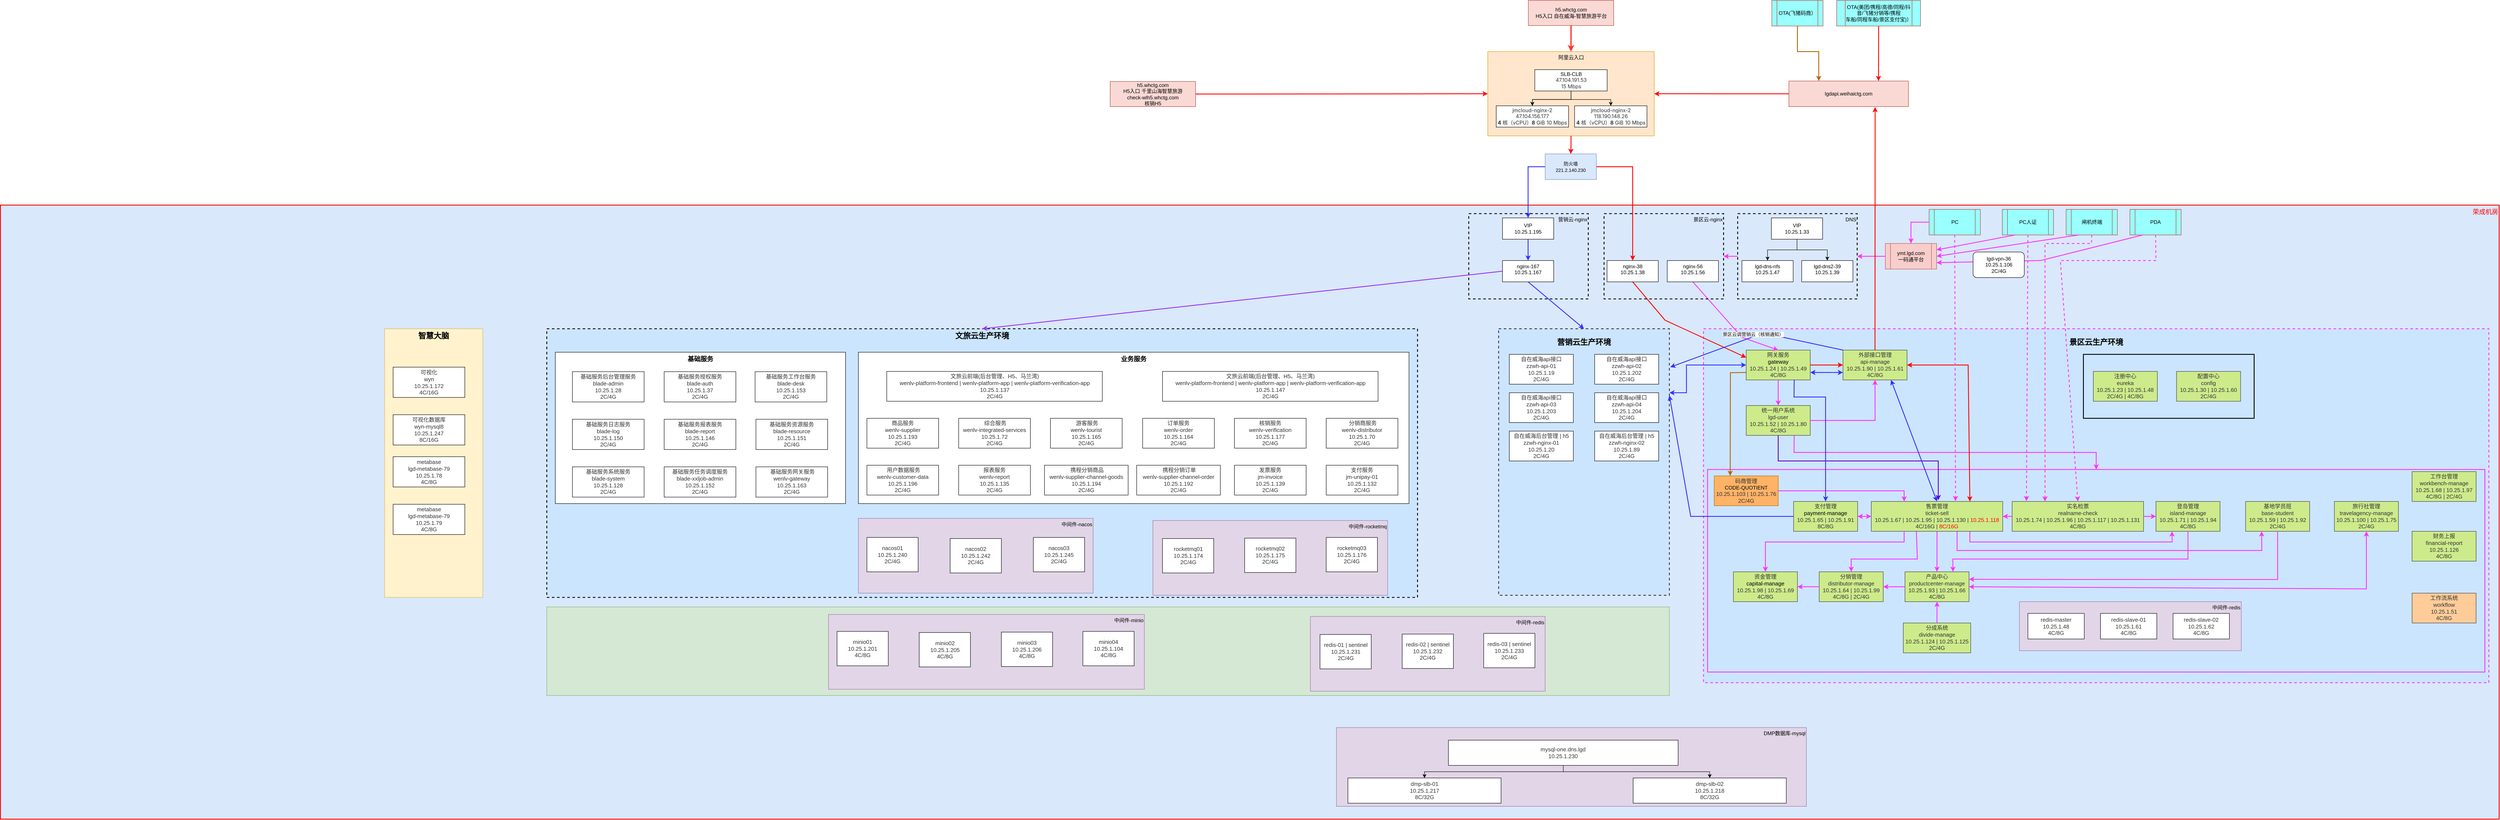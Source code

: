 <mxfile version="28.0.7">
  <diagram name="第 1 页" id="XN6WbOP7wRev5Zxsz_oX">
    <mxGraphModel dx="5290" dy="1770" grid="1" gridSize="10" guides="1" tooltips="1" connect="1" arrows="1" fold="1" page="1" pageScale="1" pageWidth="827" pageHeight="1169" math="0" shadow="0">
      <root>
        <mxCell id="0" />
        <mxCell id="1" parent="0" />
        <mxCell id="umgCvMGF8Q4jKKfUTwUB-13" value="&lt;font style=&quot;font-size: 15px; color: rgb(255, 0, 0);&quot;&gt;荣成机房&lt;/font&gt;" style="whiteSpace=wrap;html=1;fillColor=#dae8fc;strokeColor=#FF0000;rounded=0;align=right;verticalAlign=top;strokeWidth=2;" parent="1" vertex="1">
          <mxGeometry x="-3550" y="320" width="5854" height="1440" as="geometry" />
        </mxCell>
        <mxCell id="7kykOVdzn0JzqWnfIJqe-28" value="" style="group" parent="1" vertex="1" connectable="0">
          <mxGeometry x="-40" y="610" width="400" height="625" as="geometry" />
        </mxCell>
        <mxCell id="7kykOVdzn0JzqWnfIJqe-13" value="&lt;h2 style=&quot;&quot;&gt;&lt;span style=&quot;background-color: transparent; color: light-dark(rgb(0, 0, 0), rgb(255, 255, 255));&quot;&gt;营销云生产环境&lt;/span&gt;&lt;/h2&gt;" style="rounded=0;whiteSpace=wrap;html=1;align=center;verticalAlign=top;fillColor=#cce5ff;strokeColor=#36393d;dashed=1;strokeWidth=2;" parent="7kykOVdzn0JzqWnfIJqe-28" vertex="1">
          <mxGeometry width="400" height="625" as="geometry" />
        </mxCell>
        <mxCell id="7kykOVdzn0JzqWnfIJqe-18" value="&lt;div&gt;&lt;span style=&quot;color: rgb(50, 50, 50); font-family: &amp;quot;Microsoft YaHei&amp;quot;, 微软雅黑, Arial; font-size: 13px; background-color: rgba(255, 255, 255, 0.01);&quot;&gt;自在威海api接口&lt;/span&gt;&lt;/div&gt;&lt;span style=&quot;color: rgb(50, 50, 50); font-family: &amp;quot;Microsoft YaHei&amp;quot;, 微软雅黑, Arial; font-size: 13px; background-color: rgba(255, 255, 255, 0.01);&quot;&gt;zzwh-api-01&lt;/span&gt;&lt;br style=&quot;color: rgb(50, 50, 50); font-family: &amp;quot;Microsoft YaHei&amp;quot;, 微软雅黑, Arial; font-size: 13px;&quot;&gt;&lt;span style=&quot;color: rgb(50, 50, 50); font-family: &amp;quot;Microsoft YaHei&amp;quot;, 微软雅黑, Arial; font-size: 13px; background-color: rgba(255, 255, 255, 0.01);&quot;&gt;10.25.1.19&lt;/span&gt;&lt;br style=&quot;color: rgb(50, 50, 50); font-family: &amp;quot;Microsoft YaHei&amp;quot;, 微软雅黑, Arial; font-size: 13px;&quot;&gt;&lt;span style=&quot;color: rgb(50, 50, 50); font-family: &amp;quot;Microsoft YaHei&amp;quot;, 微软雅黑, Arial; font-size: 13px; background-color: rgba(255, 255, 255, 0.01);&quot;&gt;2C/4G&lt;/span&gt;" style="rounded=0;whiteSpace=wrap;html=1;" parent="7kykOVdzn0JzqWnfIJqe-28" vertex="1">
          <mxGeometry x="25" y="60" width="150" height="70" as="geometry" />
        </mxCell>
        <mxCell id="7kykOVdzn0JzqWnfIJqe-19" value="&lt;div&gt;&lt;div&gt;&lt;span style=&quot;color: rgb(50, 50, 50); font-family: &amp;quot;Microsoft YaHei&amp;quot;, 微软雅黑, Arial; font-size: 13px; background-color: rgba(255, 255, 255, 0.01);&quot;&gt;自在威海api接口&lt;/span&gt;&lt;/div&gt;&lt;span style=&quot;color: rgb(50, 50, 50); font-family: &amp;quot;Microsoft YaHei&amp;quot;, 微软雅黑, Arial; font-size: 13px; background-color: rgba(255, 255, 255, 0.01);&quot;&gt;zzwh-api-02&lt;/span&gt;&lt;/div&gt;&lt;span style=&quot;color: rgb(50, 50, 50); font-family: &amp;quot;Microsoft YaHei&amp;quot;, 微软雅黑, Arial; font-size: 13px; background-color: rgba(255, 255, 255, 0.01);&quot;&gt;10.25.1.202&lt;/span&gt;&lt;br style=&quot;color: rgb(50, 50, 50); font-family: &amp;quot;Microsoft YaHei&amp;quot;, 微软雅黑, Arial; font-size: 13px;&quot;&gt;&lt;span style=&quot;color: rgb(50, 50, 50); font-family: &amp;quot;Microsoft YaHei&amp;quot;, 微软雅黑, Arial; font-size: 13px; background-color: rgba(255, 255, 255, 0.01);&quot;&gt;2C/4G&lt;/span&gt;" style="whiteSpace=wrap;html=1;rounded=0;" parent="7kykOVdzn0JzqWnfIJqe-28" vertex="1">
          <mxGeometry x="225" y="60" width="150" height="70" as="geometry" />
        </mxCell>
        <mxCell id="0cAWCuBhK8sL3BYv6XPo-38" value="&lt;div&gt;&lt;div&gt;&lt;span style=&quot;color: rgb(50, 50, 50); font-family: &amp;quot;Microsoft YaHei&amp;quot;, 微软雅黑, Arial; font-size: 13px; background-color: rgba(255, 255, 255, 0.01);&quot;&gt;自在威海api接口&lt;/span&gt;&lt;/div&gt;&lt;span style=&quot;color: rgb(50, 50, 50); font-family: &amp;quot;Microsoft YaHei&amp;quot;, 微软雅黑, Arial; font-size: 13px; background-color: rgba(255, 255, 255, 0.01);&quot;&gt;zzwh-api-03&lt;/span&gt;&lt;/div&gt;&lt;span style=&quot;color: rgb(50, 50, 50); font-family: &amp;quot;Microsoft YaHei&amp;quot;, 微软雅黑, Arial; font-size: 13px; background-color: rgba(255, 255, 255, 0.01);&quot;&gt;10.25.1.203&lt;/span&gt;&lt;br style=&quot;color: rgb(50, 50, 50); font-family: &amp;quot;Microsoft YaHei&amp;quot;, 微软雅黑, Arial; font-size: 13px;&quot;&gt;&lt;span style=&quot;color: rgb(50, 50, 50); font-family: &amp;quot;Microsoft YaHei&amp;quot;, 微软雅黑, Arial; font-size: 13px; background-color: rgba(255, 255, 255, 0.01);&quot;&gt;2C/4G&lt;/span&gt;" style="rounded=0;whiteSpace=wrap;html=1;" parent="7kykOVdzn0JzqWnfIJqe-28" vertex="1">
          <mxGeometry x="25" y="150" width="150" height="70" as="geometry" />
        </mxCell>
        <mxCell id="0cAWCuBhK8sL3BYv6XPo-39" value="&lt;div&gt;&lt;div&gt;&lt;span style=&quot;color: rgb(50, 50, 50); font-family: &amp;quot;Microsoft YaHei&amp;quot;, 微软雅黑, Arial; font-size: 13px; background-color: rgba(255, 255, 255, 0.01);&quot;&gt;自在威海api接口&lt;/span&gt;&lt;/div&gt;&lt;span style=&quot;color: rgb(50, 50, 50); font-family: &amp;quot;Microsoft YaHei&amp;quot;, 微软雅黑, Arial; font-size: 13px; background-color: rgba(255, 255, 255, 0.01);&quot;&gt;zzwh-api-04&lt;/span&gt;&lt;/div&gt;&lt;span style=&quot;color: rgb(50, 50, 50); font-family: &amp;quot;Microsoft YaHei&amp;quot;, 微软雅黑, Arial; font-size: 13px; background-color: rgba(255, 255, 255, 0.01);&quot;&gt;10.25.1.204&lt;/span&gt;&lt;br style=&quot;color: rgb(50, 50, 50); font-family: &amp;quot;Microsoft YaHei&amp;quot;, 微软雅黑, Arial; font-size: 13px;&quot;&gt;&lt;span style=&quot;color: rgb(50, 50, 50); font-family: &amp;quot;Microsoft YaHei&amp;quot;, 微软雅黑, Arial; font-size: 13px; background-color: rgba(255, 255, 255, 0.01);&quot;&gt;2C/4G&lt;/span&gt;" style="whiteSpace=wrap;html=1;rounded=0;" parent="7kykOVdzn0JzqWnfIJqe-28" vertex="1">
          <mxGeometry x="225" y="150" width="150" height="70" as="geometry" />
        </mxCell>
        <mxCell id="0cAWCuBhK8sL3BYv6XPo-40" value="&lt;div&gt;&lt;span style=&quot;color: rgb(50, 50, 50); font-family: &amp;quot;Microsoft YaHei&amp;quot;, 微软雅黑, Arial; font-size: 13px; background-color: rgba(255, 255, 255, 0.01);&quot;&gt;自在威海后台管理 | h5&lt;/span&gt;&lt;/div&gt;&lt;span style=&quot;color: rgb(50, 50, 50); font-family: &amp;quot;Microsoft YaHei&amp;quot;, 微软雅黑, Arial; font-size: 13px; background-color: rgba(255, 255, 255, 0.01);&quot;&gt;zzwh-nginx-01&lt;/span&gt;&lt;br style=&quot;color: rgb(50, 50, 50); font-family: &amp;quot;Microsoft YaHei&amp;quot;, 微软雅黑, Arial; font-size: 13px;&quot;&gt;&lt;span style=&quot;color: rgb(50, 50, 50); font-family: &amp;quot;Microsoft YaHei&amp;quot;, 微软雅黑, Arial; font-size: 13px; background-color: rgba(255, 255, 255, 0.01);&quot;&gt;10.25.1.20&lt;/span&gt;&lt;br style=&quot;color: rgb(50, 50, 50); font-family: &amp;quot;Microsoft YaHei&amp;quot;, 微软雅黑, Arial; font-size: 13px;&quot;&gt;&lt;span style=&quot;color: rgb(50, 50, 50); font-family: &amp;quot;Microsoft YaHei&amp;quot;, 微软雅黑, Arial; font-size: 13px; background-color: rgba(255, 255, 255, 0.01);&quot;&gt;2C/4G&lt;/span&gt;" style="rounded=0;whiteSpace=wrap;html=1;" parent="7kykOVdzn0JzqWnfIJqe-28" vertex="1">
          <mxGeometry x="25" y="240" width="150" height="70" as="geometry" />
        </mxCell>
        <mxCell id="0cAWCuBhK8sL3BYv6XPo-41" value="&lt;div&gt;&lt;span style=&quot;color: rgb(50, 50, 50); font-family: &amp;quot;Microsoft YaHei&amp;quot;, 微软雅黑, Arial; font-size: 13px; background-color: rgba(255, 255, 255, 0.01);&quot;&gt;自在威海后台管理 | h5&lt;/span&gt;&lt;/div&gt;&lt;span style=&quot;color: rgb(50, 50, 50); font-family: &amp;quot;Microsoft YaHei&amp;quot;, 微软雅黑, Arial; font-size: 13px; background-color: rgba(255, 255, 255, 0.01);&quot;&gt;zzwh-nginx-02&lt;/span&gt;&lt;br style=&quot;color: rgb(50, 50, 50); font-family: &amp;quot;Microsoft YaHei&amp;quot;, 微软雅黑, Arial; font-size: 13px;&quot;&gt;&lt;span style=&quot;color: rgb(50, 50, 50); font-family: &amp;quot;Microsoft YaHei&amp;quot;, 微软雅黑, Arial; font-size: 13px; background-color: rgba(255, 255, 255, 0.01);&quot;&gt;10.25.1.89&lt;/span&gt;&lt;br style=&quot;color: rgb(50, 50, 50); font-family: &amp;quot;Microsoft YaHei&amp;quot;, 微软雅黑, Arial; font-size: 13px;&quot;&gt;&lt;span style=&quot;color: rgb(50, 50, 50); font-family: &amp;quot;Microsoft YaHei&amp;quot;, 微软雅黑, Arial; font-size: 13px; background-color: rgba(255, 255, 255, 0.01);&quot;&gt;2C/4G&lt;/span&gt;" style="whiteSpace=wrap;html=1;rounded=0;" parent="7kykOVdzn0JzqWnfIJqe-28" vertex="1">
          <mxGeometry x="225" y="240" width="150" height="70" as="geometry" />
        </mxCell>
        <mxCell id="7kykOVdzn0JzqWnfIJqe-42" value="&lt;h2 style=&quot;&quot;&gt;&lt;span style=&quot;background-color: transparent; color: light-dark(rgb(0, 0, 0), rgb(255, 255, 255));&quot;&gt;景区云生产环境&lt;/span&gt;&lt;/h2&gt;" style="rounded=0;whiteSpace=wrap;html=1;align=center;verticalAlign=top;fillColor=#cce5ff;strokeColor=#FF33FF;dashed=1;strokeWidth=2;" parent="1" vertex="1">
          <mxGeometry x="440" y="610" width="1840" height="830" as="geometry" />
        </mxCell>
        <mxCell id="iITyiV8JnJJ13BIh8I1--13" value="" style="rounded=0;whiteSpace=wrap;html=1;fillColor=none;strokeColor=#FF33FF;strokeWidth=2;" parent="1" vertex="1">
          <mxGeometry x="449.5" y="940" width="1821" height="475" as="geometry" />
        </mxCell>
        <mxCell id="7kykOVdzn0JzqWnfIJqe-49" value="&lt;div&gt;&lt;font face=&quot;Microsoft YaHei, 微软雅黑, Arial&quot; color=&quot;#323232&quot;&gt;&lt;span style=&quot;font-size: 13px; background-color: rgba(255, 255, 255, 0.01);&quot;&gt;登岛管理&lt;/span&gt;&lt;/font&gt;&lt;/div&gt;&lt;span style=&quot;color: rgb(50, 50, 50); font-family: &amp;quot;Microsoft YaHei&amp;quot;, 微软雅黑, Arial; font-size: 13px; background-color: rgba(255, 255, 255, 0.01);&quot;&gt;island-manage&lt;/span&gt;&lt;br style=&quot;color: rgb(50, 50, 50); font-family: &amp;quot;Microsoft YaHei&amp;quot;, 微软雅黑, Arial; font-size: 13px;&quot;&gt;&lt;span style=&quot;color: rgb(50, 50, 50); font-family: &amp;quot;Microsoft YaHei&amp;quot;, 微软雅黑, Arial; font-size: 13px; background-color: rgba(255, 255, 255, 0.01);&quot;&gt;10.25.1.71 | 10.25.1.94&lt;/span&gt;&lt;br style=&quot;color: rgb(50, 50, 50); font-family: &amp;quot;Microsoft YaHei&amp;quot;, 微软雅黑, Arial; font-size: 13px;&quot;&gt;&lt;span style=&quot;color: rgb(50, 50, 50); font-family: &amp;quot;Microsoft YaHei&amp;quot;, 微软雅黑, Arial; font-size: 13px; background-color: rgba(255, 255, 255, 0.01);&quot;&gt;4C/8G&lt;/span&gt;" style="whiteSpace=wrap;html=1;rounded=0;fillColor=#cdeb8b;strokeColor=#36393d;align=center;" parent="1" vertex="1">
          <mxGeometry x="1500" y="1015" width="150" height="70" as="geometry" />
        </mxCell>
        <mxCell id="7kykOVdzn0JzqWnfIJqe-50" value="&lt;div&gt;&lt;font face=&quot;Microsoft YaHei, 微软雅黑, Arial&quot; color=&quot;#323232&quot;&gt;&lt;span style=&quot;font-size: 13px; background-color: rgba(255, 255, 255, 0.01);&quot;&gt;实名检票&lt;/span&gt;&lt;/font&gt;&lt;/div&gt;&lt;span style=&quot;color: rgb(50, 50, 50); font-family: &amp;quot;Microsoft YaHei&amp;quot;, 微软雅黑, Arial; font-size: 13px; background-color: rgba(255, 255, 255, 0.01);&quot;&gt;realname-check&lt;/span&gt;&lt;br style=&quot;color: rgb(50, 50, 50); font-family: &amp;quot;Microsoft YaHei&amp;quot;, 微软雅黑, Arial; font-size: 13px;&quot;&gt;&lt;span style=&quot;color: rgb(50, 50, 50); font-family: &amp;quot;Microsoft YaHei&amp;quot;, 微软雅黑, Arial; font-size: 13px; background-color: rgba(255, 255, 255, 0.01);&quot;&gt;10.25.1.74 | 10.25.1.96 |&amp;nbsp;&lt;/span&gt;&lt;span style=&quot;color: rgb(50, 50, 50); font-family: &amp;quot;Microsoft YaHei&amp;quot;, 微软雅黑, Arial; font-size: 13px; background-color: rgba(255, 255, 255, 0.01);&quot;&gt;10.25.1.117 | 10.25.1.131&lt;/span&gt;&lt;br style=&quot;color: rgb(50, 50, 50); font-family: &amp;quot;Microsoft YaHei&amp;quot;, 微软雅黑, Arial; font-size: 13px;&quot;&gt;&lt;span style=&quot;color: rgb(50, 50, 50); font-family: &amp;quot;Microsoft YaHei&amp;quot;, 微软雅黑, Arial; font-size: 13px; background-color: rgba(255, 255, 255, 0.01);&quot;&gt;4C/8G&lt;/span&gt;" style="rounded=0;whiteSpace=wrap;html=1;fillColor=#cdeb8b;strokeColor=#36393d;align=center;" parent="1" vertex="1">
          <mxGeometry x="1163" y="1015" width="308" height="70" as="geometry" />
        </mxCell>
        <mxCell id="7kykOVdzn0JzqWnfIJqe-51" value="&lt;div&gt;&lt;font face=&quot;Microsoft YaHei, 微软雅黑, Arial&quot; color=&quot;#323232&quot;&gt;&lt;span style=&quot;font-size: 13px; background-color: rgba(255, 255, 255, 0.01);&quot;&gt;旅行社管理&lt;/span&gt;&lt;/font&gt;&lt;/div&gt;&lt;span style=&quot;color: rgb(50, 50, 50); font-family: &amp;quot;Microsoft YaHei&amp;quot;, 微软雅黑, Arial; font-size: 13px; background-color: rgba(255, 255, 255, 0.01);&quot;&gt;travelagency-manage&lt;/span&gt;&lt;br style=&quot;color: rgb(50, 50, 50); font-family: &amp;quot;Microsoft YaHei&amp;quot;, 微软雅黑, Arial; font-size: 13px;&quot;&gt;&lt;span style=&quot;color: rgb(50, 50, 50); font-family: &amp;quot;Microsoft YaHei&amp;quot;, 微软雅黑, Arial; font-size: 13px; background-color: rgba(255, 255, 255, 0.01);&quot;&gt;10.25.1.100 | 10.25.1.75&lt;/span&gt;&lt;br style=&quot;color: rgb(50, 50, 50); font-family: &amp;quot;Microsoft YaHei&amp;quot;, 微软雅黑, Arial; font-size: 13px;&quot;&gt;&lt;span style=&quot;color: rgb(50, 50, 50); font-family: &amp;quot;Microsoft YaHei&amp;quot;, 微软雅黑, Arial; font-size: 13px; background-color: rgba(255, 255, 255, 0.01);&quot;&gt;2C/4G&lt;/span&gt;" style="whiteSpace=wrap;html=1;rounded=0;fillColor=#cdeb8b;strokeColor=#36393d;align=center;" parent="1" vertex="1">
          <mxGeometry x="1918" y="1015" width="150" height="70" as="geometry" />
        </mxCell>
        <mxCell id="7kykOVdzn0JzqWnfIJqe-52" value="&lt;div&gt;&lt;font face=&quot;Microsoft YaHei, 微软雅黑, Arial&quot; color=&quot;#323232&quot;&gt;&lt;span style=&quot;font-size: 13px; background-color: rgba(255, 255, 255, 0.01);&quot;&gt;基地学员班&lt;/span&gt;&lt;/font&gt;&lt;/div&gt;&lt;font face=&quot;Microsoft YaHei, 微软雅黑, Arial&quot; color=&quot;#323232&quot;&gt;&lt;span style=&quot;font-size: 13px; background-color: rgba(255, 255, 255, 0.01);&quot;&gt;base-student&lt;/span&gt;&lt;/font&gt;&lt;br style=&quot;color: rgb(50, 50, 50); font-family: &amp;quot;Microsoft YaHei&amp;quot;, 微软雅黑, Arial; font-size: 13px;&quot;&gt;&lt;span style=&quot;color: rgb(50, 50, 50); font-family: &amp;quot;Microsoft YaHei&amp;quot;, 微软雅黑, Arial; font-size: 13px; background-color: rgba(255, 255, 255, 0.01);&quot;&gt;10.25.1.59 | 10.25.1.92&lt;/span&gt;&lt;br style=&quot;color: rgb(50, 50, 50); font-family: &amp;quot;Microsoft YaHei&amp;quot;, 微软雅黑, Arial; font-size: 13px;&quot;&gt;&lt;span style=&quot;color: rgb(50, 50, 50); font-family: &amp;quot;Microsoft YaHei&amp;quot;, 微软雅黑, Arial; font-size: 13px; background-color: rgba(255, 255, 255, 0.01);&quot;&gt;2C/4G&lt;/span&gt;" style="rounded=0;whiteSpace=wrap;html=1;fillColor=#cdeb8b;strokeColor=#36393d;align=center;" parent="1" vertex="1">
          <mxGeometry x="1710" y="1015" width="150" height="70" as="geometry" />
        </mxCell>
        <mxCell id="7kykOVdzn0JzqWnfIJqe-54" value="&lt;div&gt;&lt;font color=&quot;#323232&quot; face=&quot;Microsoft YaHei, 微软雅黑, Arial&quot;&gt;&lt;span style=&quot;font-size: 13px; background-color: rgba(255, 255, 255, 0.01);&quot;&gt;资金管理&lt;/span&gt;&lt;/font&gt;&lt;/div&gt;&lt;div style=&quot;&quot;&gt;&lt;span style=&quot;background-color: transparent; font-size: 13px;&quot;&gt;&lt;font face=&quot;helvetica, arial, verdana, sans-serif&quot;&gt;capital-manage&lt;/font&gt;&lt;/span&gt;&lt;/div&gt;&lt;span style=&quot;color: rgb(50, 50, 50); font-family: &amp;quot;Microsoft YaHei&amp;quot;, 微软雅黑, Arial; font-size: 13px; background-color: rgba(255, 255, 255, 0.01);&quot;&gt;10.25.1.98 | 10.25.1.69&lt;/span&gt;&lt;div&gt;&lt;span style=&quot;color: rgb(50, 50, 50); font-family: &amp;quot;Microsoft YaHei&amp;quot;, 微软雅黑, Arial; font-size: 13px; background-color: rgba(255, 255, 255, 0.01);&quot;&gt;4C/8G&lt;/span&gt;&lt;/div&gt;" style="rounded=0;whiteSpace=wrap;html=1;fillColor=#cdeb8b;strokeColor=#36393d;align=center;" parent="1" vertex="1">
          <mxGeometry x="510" y="1180" width="150" height="70" as="geometry" />
        </mxCell>
        <mxCell id="7kykOVdzn0JzqWnfIJqe-55" value="&lt;div&gt;&lt;font face=&quot;Microsoft YaHei, 微软雅黑, Arial&quot; color=&quot;#323232&quot;&gt;&lt;span style=&quot;font-size: 13px; background-color: rgba(255, 255, 255, 0.01);&quot;&gt;分销管理&lt;/span&gt;&lt;/font&gt;&lt;/div&gt;&lt;div&gt;&lt;font face=&quot;Microsoft YaHei, 微软雅黑, Arial&quot; color=&quot;#323232&quot;&gt;&lt;span style=&quot;background-color: rgba(255, 255, 255, 0.01);&quot;&gt;&lt;span style=&quot;font-size: 13px;&quot;&gt;distributor-manage&lt;/span&gt;&lt;/span&gt;&lt;/font&gt;&lt;/div&gt;&lt;div&gt;&lt;font face=&quot;Microsoft YaHei, 微软雅黑, Arial&quot; color=&quot;#323232&quot;&gt;&lt;span style=&quot;background-color: rgba(255, 255, 255, 0.01);&quot;&gt;&lt;span style=&quot;font-size: 13px;&quot;&gt;10.25.1.64 | 10.25.1.99&lt;/span&gt;&lt;br style=&quot;background-color: rgb(236, 236, 236); color: rgb(50, 50, 50); font-size: 13px;&quot;&gt;&lt;span style=&quot;color: rgb(50, 50, 50); font-size: 13px; background-color: rgba(255, 255, 255, 0.01);&quot;&gt;4C/8G | 2&lt;/span&gt;&lt;/span&gt;&lt;/font&gt;&lt;span style=&quot;background-color: rgba(255, 255, 255, 0.01); color: rgb(50, 50, 50); font-family: &amp;quot;Microsoft YaHei&amp;quot;, 微软雅黑, Arial; font-size: 13px;&quot;&gt;C/4G&lt;/span&gt;&lt;/div&gt;" style="whiteSpace=wrap;html=1;rounded=0;fillColor=#cdeb8b;strokeColor=#36393d;align=center;" parent="1" vertex="1">
          <mxGeometry x="711" y="1180" width="150" height="70" as="geometry" />
        </mxCell>
        <mxCell id="7kykOVdzn0JzqWnfIJqe-56" value="&lt;div&gt;&lt;font face=&quot;Microsoft YaHei, 微软雅黑, Arial&quot; color=&quot;#323232&quot;&gt;&lt;span style=&quot;font-size: 13px; background-color: rgba(255, 255, 255, 0.01);&quot;&gt;产品中心&lt;/span&gt;&lt;/font&gt;&lt;/div&gt;&lt;span style=&quot;color: rgb(50, 50, 50); font-family: &amp;quot;Microsoft YaHei&amp;quot;, 微软雅黑, Arial; font-size: 13px; background-color: rgba(255, 255, 255, 0.01);&quot;&gt;productcenter-manage&lt;/span&gt;&lt;br style=&quot;color: rgb(50, 50, 50); font-family: &amp;quot;Microsoft YaHei&amp;quot;, 微软雅黑, Arial; font-size: 13px;&quot;&gt;&lt;span style=&quot;color: rgb(50, 50, 50); font-family: &amp;quot;Microsoft YaHei&amp;quot;, 微软雅黑, Arial; font-size: 13px; background-color: rgba(255, 255, 255, 0.01);&quot;&gt;10.25.1.93 | 10.25.1.66&lt;/span&gt;&lt;br style=&quot;color: rgb(50, 50, 50); font-family: &amp;quot;Microsoft YaHei&amp;quot;, 微软雅黑, Arial; font-size: 13px;&quot;&gt;&lt;span style=&quot;color: rgb(50, 50, 50); font-family: &amp;quot;Microsoft YaHei&amp;quot;, 微软雅黑, Arial; font-size: 13px; background-color: rgba(255, 255, 255, 0.01);&quot;&gt;4C/8G&lt;/span&gt;" style="rounded=0;whiteSpace=wrap;html=1;fillColor=#cdeb8b;strokeColor=#36393d;align=center;" parent="1" vertex="1">
          <mxGeometry x="912" y="1180" width="150" height="70" as="geometry" />
        </mxCell>
        <mxCell id="7kykOVdzn0JzqWnfIJqe-57" value="&lt;div&gt;&lt;font face=&quot;Microsoft YaHei, 微软雅黑, Arial&quot; color=&quot;#323232&quot;&gt;&lt;span style=&quot;font-size: 13px; background-color: rgba(255, 255, 255, 0.01);&quot;&gt;分成系统&lt;/span&gt;&lt;/font&gt;&lt;/div&gt;&lt;span style=&quot;color: rgb(50, 50, 50); font-family: &amp;quot;Microsoft YaHei&amp;quot;, 微软雅黑, Arial; font-size: 13px; background-color: rgba(255, 255, 255, 0.01);&quot;&gt;divide-manage&lt;/span&gt;&lt;br style=&quot;color: rgb(50, 50, 50); font-family: &amp;quot;Microsoft YaHei&amp;quot;, 微软雅黑, Arial; font-size: 13px;&quot;&gt;&lt;span style=&quot;color: rgb(50, 50, 50); font-family: &amp;quot;Microsoft YaHei&amp;quot;, 微软雅黑, Arial; font-size: 13px; background-color: rgba(255, 255, 255, 0.01);&quot;&gt;10.25.1.124 | 10.25.1.125&lt;/span&gt;&lt;br style=&quot;color: rgb(50, 50, 50); font-family: &amp;quot;Microsoft YaHei&amp;quot;, 微软雅黑, Arial; font-size: 13px;&quot;&gt;&lt;span style=&quot;color: rgb(50, 50, 50); font-family: &amp;quot;Microsoft YaHei&amp;quot;, 微软雅黑, Arial; font-size: 13px; background-color: rgba(255, 255, 255, 0.01);&quot;&gt;2C/4G&lt;/span&gt;" style="rounded=0;whiteSpace=wrap;html=1;fillColor=#cdeb8b;strokeColor=#36393d;align=center;" parent="1" vertex="1">
          <mxGeometry x="908" y="1300" width="158" height="70" as="geometry" />
        </mxCell>
        <mxCell id="7kykOVdzn0JzqWnfIJqe-67" value="&lt;div&gt;&lt;font face=&quot;Microsoft YaHei, 微软雅黑, Arial&quot; color=&quot;#323232&quot;&gt;&lt;span style=&quot;font-size: 13px; background-color: rgba(255, 255, 255, 0.01);&quot;&gt;工作台管理&lt;/span&gt;&lt;/font&gt;&lt;/div&gt;&lt;span style=&quot;color: rgb(50, 50, 50); font-family: &amp;quot;Microsoft YaHei&amp;quot;, 微软雅黑, Arial; font-size: 13px; background-color: rgba(255, 255, 255, 0.01);&quot;&gt;workbench-manage&lt;/span&gt;&lt;br style=&quot;color: rgb(50, 50, 50); font-family: &amp;quot;Microsoft YaHei&amp;quot;, 微软雅黑, Arial; font-size: 13px;&quot;&gt;&lt;span style=&quot;color: rgb(50, 50, 50); font-family: &amp;quot;Microsoft YaHei&amp;quot;, 微软雅黑, Arial; font-size: 13px; background-color: rgba(255, 255, 255, 0.01);&quot;&gt;10.25.1.68 | 10.25.1.97&lt;/span&gt;&lt;br style=&quot;color: rgb(50, 50, 50); font-family: &amp;quot;Microsoft YaHei&amp;quot;, 微软雅黑, Arial; font-size: 13px;&quot;&gt;&lt;span style=&quot;color: rgb(50, 50, 50); font-family: &amp;quot;Microsoft YaHei&amp;quot;, 微软雅黑, Arial; font-size: 13px; background-color: rgba(255, 255, 255, 0.01);&quot;&gt;4C/8G |&amp;nbsp;&lt;/span&gt;&lt;span style=&quot;color: rgb(50, 50, 50); font-family: &amp;quot;Microsoft YaHei&amp;quot;, 微软雅黑, Arial; font-size: 13px; background-color: rgba(255, 255, 255, 0.01);&quot;&gt;2C/4G&lt;/span&gt;" style="whiteSpace=wrap;html=1;rounded=0;fillColor=#cdeb8b;strokeColor=#36393d;align=center;" parent="1" vertex="1">
          <mxGeometry x="2100" y="945" width="150" height="70" as="geometry" />
        </mxCell>
        <mxCell id="7kykOVdzn0JzqWnfIJqe-71" value="" style="edgeStyle=orthogonalEdgeStyle;rounded=0;orthogonalLoop=1;jettySize=auto;html=1;" parent="1" edge="1">
          <mxGeometry relative="1" as="geometry">
            <mxPoint x="1925" y="775" as="sourcePoint" />
          </mxGeometry>
        </mxCell>
        <mxCell id="7kykOVdzn0JzqWnfIJqe-72" value="&lt;div&gt;&lt;font face=&quot;Microsoft YaHei, 微软雅黑, Arial&quot; color=&quot;#323232&quot;&gt;&lt;span style=&quot;font-size: 13px; background-color: rgba(255, 255, 255, 0.01);&quot;&gt;财务上报&lt;/span&gt;&lt;/font&gt;&lt;/div&gt;&lt;span style=&quot;color: rgb(50, 50, 50); font-family: &amp;quot;Microsoft YaHei&amp;quot;, 微软雅黑, Arial; font-size: 13px; background-color: rgba(255, 255, 255, 0.01);&quot;&gt;financial-report&lt;/span&gt;&lt;br style=&quot;color: rgb(50, 50, 50); font-family: &amp;quot;Microsoft YaHei&amp;quot;, 微软雅黑, Arial; font-size: 13px;&quot;&gt;&lt;span style=&quot;color: rgb(50, 50, 50); font-family: &amp;quot;Microsoft YaHei&amp;quot;, 微软雅黑, Arial; font-size: 13px; background-color: rgba(255, 255, 255, 0.01);&quot;&gt;10.25.1.126&lt;/span&gt;&lt;br style=&quot;color: rgb(50, 50, 50); font-family: &amp;quot;Microsoft YaHei&amp;quot;, 微软雅黑, Arial; font-size: 13px;&quot;&gt;&lt;span style=&quot;color: rgb(50, 50, 50); font-family: &amp;quot;Microsoft YaHei&amp;quot;, 微软雅黑, Arial; font-size: 13px; background-color: rgba(255, 255, 255, 0.01);&quot;&gt;4C/8G&lt;/span&gt;" style="whiteSpace=wrap;html=1;rounded=0;fillColor=#cdeb8b;strokeColor=#36393d;align=center;" parent="1" vertex="1">
          <mxGeometry x="2100" y="1085" width="150" height="70" as="geometry" />
        </mxCell>
        <mxCell id="7kykOVdzn0JzqWnfIJqe-73" value="&lt;div&gt;&lt;font face=&quot;Microsoft YaHei, 微软雅黑, Arial&quot; color=&quot;#323232&quot;&gt;&lt;span style=&quot;font-size: 13px; background-color: rgba(255, 255, 255, 0.01);&quot;&gt;工作流系统&lt;/span&gt;&lt;/font&gt;&lt;/div&gt;&lt;span style=&quot;color: rgb(50, 50, 50); font-family: &amp;quot;Microsoft YaHei&amp;quot;, 微软雅黑, Arial; font-size: 13px; background-color: rgba(255, 255, 255, 0.01);&quot;&gt;workflow&lt;/span&gt;&lt;br style=&quot;color: rgb(50, 50, 50); font-family: &amp;quot;Microsoft YaHei&amp;quot;, 微软雅黑, Arial; font-size: 13px;&quot;&gt;&lt;span style=&quot;color: rgb(50, 50, 50); font-family: &amp;quot;Microsoft YaHei&amp;quot;, 微软雅黑, Arial; font-size: 13px; background-color: rgba(255, 255, 255, 0.01);&quot;&gt;10.25.1.51&lt;/span&gt;&lt;br style=&quot;color: rgb(50, 50, 50); font-family: &amp;quot;Microsoft YaHei&amp;quot;, 微软雅黑, Arial; font-size: 13px;&quot;&gt;&lt;span style=&quot;color: rgb(50, 50, 50); font-family: &amp;quot;Microsoft YaHei&amp;quot;, 微软雅黑, Arial; font-size: 13px; background-color: rgba(255, 255, 255, 0.01);&quot;&gt;4C/8G&lt;/span&gt;" style="whiteSpace=wrap;html=1;rounded=0;fillColor=#ffcc99;strokeColor=#36393d;align=center;" parent="1" vertex="1">
          <mxGeometry x="2100" y="1230" width="150" height="70" as="geometry" />
        </mxCell>
        <mxCell id="7kykOVdzn0JzqWnfIJqe-83" value="" style="group" parent="1" vertex="1" connectable="0">
          <mxGeometry x="1180" y="1250" width="700" height="115" as="geometry" />
        </mxCell>
        <mxCell id="7kykOVdzn0JzqWnfIJqe-45" value="中间件-redis" style="rounded=0;whiteSpace=wrap;html=1;align=right;verticalAlign=top;fillColor=#e1d5e7;strokeColor=#9673a6;" parent="7kykOVdzn0JzqWnfIJqe-83" vertex="1">
          <mxGeometry width="520" height="115" as="geometry" />
        </mxCell>
        <mxCell id="7kykOVdzn0JzqWnfIJqe-82" value="&lt;span style=&quot;color: rgb(50, 50, 50); font-family: &amp;quot;Microsoft YaHei&amp;quot;, 微软雅黑, Arial; font-size: 13px; background-color: rgba(255, 255, 255, 0.01);&quot;&gt;redis-master&lt;/span&gt;&lt;div style=&quot;resize: none; outline: none; font-size: 13px; color: rgb(50, 50, 50); font-family: &amp;quot;Microsoft YaHei&amp;quot;, 微软雅黑, Arial;&quot;&gt;10.25.1.48&lt;div style=&quot;resize: none; outline: none; font-size: inherit;&quot;&gt;4C/8G&lt;/div&gt;&lt;/div&gt;" style="rounded=0;whiteSpace=wrap;html=1;" parent="7kykOVdzn0JzqWnfIJqe-83" vertex="1">
          <mxGeometry x="20" y="27.5" width="132" height="60" as="geometry" />
        </mxCell>
        <mxCell id="0cAWCuBhK8sL3BYv6XPo-52" value="&lt;span style=&quot;color: rgb(50, 50, 50); font-family: &amp;quot;Microsoft YaHei&amp;quot;, 微软雅黑, Arial; font-size: 13px; background-color: rgba(255, 255, 255, 0.01);&quot;&gt;redis-slave-01&lt;/span&gt;&lt;div style=&quot;resize: none; outline: none; font-size: 13px; color: rgb(50, 50, 50); font-family: &amp;quot;Microsoft YaHei&amp;quot;, 微软雅黑, Arial;&quot;&gt;10.25.1.61&lt;div style=&quot;resize: none; outline: none; font-size: inherit;&quot;&gt;4C/8G&lt;/div&gt;&lt;/div&gt;" style="rounded=0;whiteSpace=wrap;html=1;" parent="7kykOVdzn0JzqWnfIJqe-83" vertex="1">
          <mxGeometry x="190" y="27.5" width="132" height="60" as="geometry" />
        </mxCell>
        <mxCell id="0cAWCuBhK8sL3BYv6XPo-53" value="&lt;span style=&quot;color: rgb(50, 50, 50); font-family: &amp;quot;Microsoft YaHei&amp;quot;, 微软雅黑, Arial; font-size: 13px; background-color: rgba(255, 255, 255, 0.01);&quot;&gt;redis-slave-02&lt;/span&gt;&lt;div style=&quot;resize: none; outline: none; font-size: 13px; color: rgb(50, 50, 50); font-family: &amp;quot;Microsoft YaHei&amp;quot;, 微软雅黑, Arial;&quot;&gt;10.25.1.62&lt;div style=&quot;resize: none; outline: none; font-size: inherit;&quot;&gt;4C/8G&lt;/div&gt;&lt;/div&gt;" style="rounded=0;whiteSpace=wrap;html=1;" parent="7kykOVdzn0JzqWnfIJqe-83" vertex="1">
          <mxGeometry x="360" y="27.5" width="132" height="60" as="geometry" />
        </mxCell>
        <mxCell id="7kykOVdzn0JzqWnfIJqe-90" value="" style="group" parent="1" vertex="1" connectable="0">
          <mxGeometry x="-65.43" y="-160" width="389.86" height="317.76" as="geometry" />
        </mxCell>
        <mxCell id="umgCvMGF8Q4jKKfUTwUB-12" value="" style="group" parent="7kykOVdzn0JzqWnfIJqe-90" vertex="1" connectable="0">
          <mxGeometry y="120" width="389.86" height="197.76" as="geometry" />
        </mxCell>
        <mxCell id="umgCvMGF8Q4jKKfUTwUB-1" value="阿里云入口" style="whiteSpace=wrap;html=1;fillColor=#ffe6cc;strokeColor=#d79b00;rounded=0;align=center;verticalAlign=top;" parent="umgCvMGF8Q4jKKfUTwUB-12" vertex="1">
          <mxGeometry width="389.86" height="197.76" as="geometry" />
        </mxCell>
        <mxCell id="umgCvMGF8Q4jKKfUTwUB-3" value="SLB-CLB&lt;div&gt;&lt;span style=&quot;color: rgb(51, 51, 51); font-family: -apple-system, BlinkMacSystemFont, &amp;quot;Segoe UI&amp;quot;, &amp;quot;PingFang SC&amp;quot;, &amp;quot;Hiragino Sans GB&amp;quot;, &amp;quot;Microsoft YaHei&amp;quot;, &amp;quot;Helvetica Neue&amp;quot;, Helvetica, Arial, sans-serif; text-align: start; white-space: pre; background-color: rgb(255, 255, 255);&quot;&gt;47.104.191.53&lt;/span&gt;&lt;/div&gt;&lt;div&gt;&lt;span style=&quot;color: rgb(51, 51, 51); font-family: -apple-system, BlinkMacSystemFont, &amp;quot;Segoe UI&amp;quot;, &amp;quot;PingFang SC&amp;quot;, &amp;quot;Hiragino Sans GB&amp;quot;, &amp;quot;Microsoft YaHei&amp;quot;, &amp;quot;Helvetica Neue&amp;quot;, Helvetica, Arial, sans-serif; text-align: start; white-space: pre; background-color: rgb(255, 255, 255);&quot;&gt;&lt;span style=&quot;white-space: normal;&quot;&gt;15 Mbps&lt;/span&gt;&lt;/span&gt;&lt;/div&gt;" style="rounded=0;whiteSpace=wrap;html=1;" parent="umgCvMGF8Q4jKKfUTwUB-12" vertex="1">
          <mxGeometry x="110.18" y="42.38" width="169.5" height="50" as="geometry" />
        </mxCell>
        <mxCell id="umgCvMGF8Q4jKKfUTwUB-4" value="&lt;span style=&quot;color: rgb(51, 51, 51); font-family: -apple-system, BlinkMacSystemFont, &amp;quot;Segoe UI&amp;quot;, &amp;quot;PingFang SC&amp;quot;, &amp;quot;Hiragino Sans GB&amp;quot;, &amp;quot;Microsoft YaHei&amp;quot;, &amp;quot;Helvetica Neue&amp;quot;, Helvetica, Arial, sans-serif; text-align: start; background-color: rgb(246, 248, 250);&quot;&gt;jmcloud-nginx-2&lt;/span&gt;&lt;br&gt;&lt;div&gt;&lt;span style=&quot;color: rgb(51, 51, 51); font-family: -apple-system, BlinkMacSystemFont, &amp;quot;Segoe UI&amp;quot;, &amp;quot;PingFang SC&amp;quot;, &amp;quot;Hiragino Sans GB&amp;quot;, &amp;quot;Microsoft YaHei&amp;quot;, &amp;quot;Helvetica Neue&amp;quot;, Helvetica, Arial, sans-serif; text-align: start; white-space: pre; background-color: rgb(255, 255, 255);&quot;&gt;47.104.156.177&lt;/span&gt;&lt;/div&gt;&lt;div&gt;&lt;span style=&quot;color: rgb(51, 51, 51); font-family: -apple-system, BlinkMacSystemFont, &amp;quot;Segoe UI&amp;quot;, &amp;quot;PingFang SC&amp;quot;, &amp;quot;Hiragino Sans GB&amp;quot;, &amp;quot;Microsoft YaHei&amp;quot;, &amp;quot;Helvetica Neue&amp;quot;, Helvetica, Arial, sans-serif; text-align: start; white-space: pre; background-color: rgb(255, 255, 255);&quot;&gt;&lt;span style=&quot;box-sizing: border-box; overscroll-behavior-x: none; white-space: normal; background-color: rgb(247, 249, 250);&quot;&gt;&lt;span style=&quot;box-sizing: border-box; overscroll-behavior-x: none;&quot;&gt;&lt;span style=&quot;box-sizing: border-box; overscroll-behavior-x: none; font-weight: bolder;&quot; data-spm-anchor-id=&quot;5176.ecscore_server.0.i1.7d0b4df59nE4pS&quot;&gt;4&lt;/span&gt;&amp;nbsp;核（vCPU）&lt;/span&gt;&lt;span style=&quot;box-sizing: border-box; overscroll-behavior-x: none;&quot;&gt;&lt;span style=&quot;box-sizing: border-box; overscroll-behavior-x: none; font-weight: bolder;&quot;&gt;8&lt;/span&gt;&lt;span style=&quot;box-sizing: border-box; overscroll-behavior-x: none;&quot;&gt;&amp;nbsp;GiB&lt;/span&gt;&lt;/span&gt;&lt;/span&gt;&lt;span style=&quot;box-sizing: border-box; overscroll-behavior-x: none; white-space: normal; background-color: rgb(247, 249, 250); margin-left: 4px;&quot; class=&quot;ecs-core-tooltip-open&quot;&gt;&lt;span style=&quot;box-sizing: border-box; overscroll-behavior-x: none;&quot;&gt;&lt;span style=&quot;box-sizing: border-box; overscroll-behavior-x: none;&quot; data-spm-anchor-id=&quot;5176.ecscore_server.0.i0.7d0b4df59nE4pS&quot;&gt;10 Mbps&lt;/span&gt;&lt;/span&gt;&lt;/span&gt;&lt;/span&gt;&lt;/div&gt;" style="rounded=0;whiteSpace=wrap;html=1;" parent="umgCvMGF8Q4jKKfUTwUB-12" vertex="1">
          <mxGeometry x="19.776" y="127.131" width="169.5" height="50" as="geometry" />
        </mxCell>
        <mxCell id="umgCvMGF8Q4jKKfUTwUB-9" value="&lt;div&gt;&lt;span style=&quot;color: rgb(51, 51, 51); font-family: -apple-system, BlinkMacSystemFont, &amp;quot;Segoe UI&amp;quot;, &amp;quot;PingFang SC&amp;quot;, &amp;quot;Hiragino Sans GB&amp;quot;, &amp;quot;Microsoft YaHei&amp;quot;, &amp;quot;Helvetica Neue&amp;quot;, Helvetica, Arial, sans-serif; text-align: start; background-color: rgb(246, 248, 250);&quot;&gt;jmcloud-nginx-2&lt;/span&gt;&lt;span style=&quot;color: rgb(51, 51, 51); font-family: -apple-system, BlinkMacSystemFont, &amp;quot;Segoe UI&amp;quot;, &amp;quot;PingFang SC&amp;quot;, &amp;quot;Hiragino Sans GB&amp;quot;, &amp;quot;Microsoft YaHei&amp;quot;, &amp;quot;Helvetica Neue&amp;quot;, Helvetica, Arial, sans-serif; text-align: start; white-space: pre; background-color: rgb(255, 255, 255);&quot;&gt;&lt;/span&gt;&lt;/div&gt;&lt;span style=&quot;color: rgb(51, 51, 51); font-family: -apple-system, BlinkMacSystemFont, &amp;quot;Segoe UI&amp;quot;, &amp;quot;PingFang SC&amp;quot;, &amp;quot;Hiragino Sans GB&amp;quot;, &amp;quot;Microsoft YaHei&amp;quot;, &amp;quot;Helvetica Neue&amp;quot;, Helvetica, Arial, sans-serif; text-align: start; white-space: pre; background-color: rgb(255, 255, 255);&quot;&gt;118.190.148.26&lt;/span&gt;&lt;div&gt;&lt;span style=&quot;color: rgb(51, 51, 51); font-family: -apple-system, BlinkMacSystemFont, &amp;quot;Segoe UI&amp;quot;, &amp;quot;PingFang SC&amp;quot;, &amp;quot;Hiragino Sans GB&amp;quot;, &amp;quot;Microsoft YaHei&amp;quot;, &amp;quot;Helvetica Neue&amp;quot;, Helvetica, Arial, sans-serif; text-align: start; white-space: pre; background-color: rgb(255, 255, 255);&quot;&gt;&lt;span style=&quot;box-sizing: border-box; overscroll-behavior-x: none; white-space: normal; background-color: rgb(247, 249, 250);&quot;&gt;&lt;span style=&quot;box-sizing: border-box; overscroll-behavior-x: none;&quot;&gt;&lt;span style=&quot;box-sizing: border-box; overscroll-behavior-x: none; font-weight: bolder;&quot; data-spm-anchor-id=&quot;5176.ecscore_server.0.i1.7d0b4df59nE4pS&quot;&gt;4&lt;/span&gt;&amp;nbsp;核（vCPU）&lt;/span&gt;&lt;span style=&quot;box-sizing: border-box; overscroll-behavior-x: none;&quot;&gt;&lt;span style=&quot;box-sizing: border-box; overscroll-behavior-x: none; font-weight: bolder;&quot;&gt;8&lt;/span&gt;&lt;span style=&quot;box-sizing: border-box; overscroll-behavior-x: none;&quot;&gt;&amp;nbsp;GiB&lt;/span&gt;&lt;/span&gt;&lt;/span&gt;&lt;span style=&quot;box-sizing: border-box; overscroll-behavior-x: none; white-space: normal; background-color: rgb(247, 249, 250); margin-left: 4px;&quot; class=&quot;ecs-core-tooltip-open&quot;&gt;&lt;span style=&quot;box-sizing: border-box; overscroll-behavior-x: none;&quot;&gt;&lt;span style=&quot;box-sizing: border-box; overscroll-behavior-x: none;&quot; data-spm-anchor-id=&quot;5176.ecscore_server.0.i0.7d0b4df59nE4pS&quot;&gt;10 Mbps&lt;/span&gt;&lt;/span&gt;&lt;/span&gt;&lt;/span&gt;&lt;/div&gt;" style="whiteSpace=wrap;html=1;rounded=0;" parent="umgCvMGF8Q4jKKfUTwUB-12" vertex="1">
          <mxGeometry x="203.405" y="127.131" width="169.5" height="50" as="geometry" />
        </mxCell>
        <mxCell id="umgCvMGF8Q4jKKfUTwUB-5" value="" style="edgeStyle=orthogonalEdgeStyle;rounded=0;orthogonalLoop=1;jettySize=auto;html=1;" parent="umgCvMGF8Q4jKKfUTwUB-12" source="umgCvMGF8Q4jKKfUTwUB-3" target="umgCvMGF8Q4jKKfUTwUB-4" edge="1">
          <mxGeometry relative="1" as="geometry" />
        </mxCell>
        <mxCell id="umgCvMGF8Q4jKKfUTwUB-6" value="" style="edgeStyle=orthogonalEdgeStyle;rounded=0;orthogonalLoop=1;jettySize=auto;html=1;" parent="umgCvMGF8Q4jKKfUTwUB-12" source="umgCvMGF8Q4jKKfUTwUB-3" target="umgCvMGF8Q4jKKfUTwUB-4" edge="1">
          <mxGeometry relative="1" as="geometry" />
        </mxCell>
        <mxCell id="umgCvMGF8Q4jKKfUTwUB-7" value="" style="edgeStyle=orthogonalEdgeStyle;rounded=0;orthogonalLoop=1;jettySize=auto;html=1;" parent="umgCvMGF8Q4jKKfUTwUB-12" source="umgCvMGF8Q4jKKfUTwUB-3" target="umgCvMGF8Q4jKKfUTwUB-4" edge="1">
          <mxGeometry relative="1" as="geometry" />
        </mxCell>
        <mxCell id="umgCvMGF8Q4jKKfUTwUB-8" value="" style="edgeStyle=orthogonalEdgeStyle;rounded=0;orthogonalLoop=1;jettySize=auto;html=1;" parent="umgCvMGF8Q4jKKfUTwUB-12" source="umgCvMGF8Q4jKKfUTwUB-3" target="umgCvMGF8Q4jKKfUTwUB-4" edge="1">
          <mxGeometry relative="1" as="geometry" />
        </mxCell>
        <mxCell id="umgCvMGF8Q4jKKfUTwUB-10" value="" style="edgeStyle=orthogonalEdgeStyle;rounded=0;orthogonalLoop=1;jettySize=auto;html=1;" parent="umgCvMGF8Q4jKKfUTwUB-12" source="umgCvMGF8Q4jKKfUTwUB-3" target="umgCvMGF8Q4jKKfUTwUB-9" edge="1">
          <mxGeometry relative="1" as="geometry" />
        </mxCell>
        <mxCell id="umgCvMGF8Q4jKKfUTwUB-24" style="edgeStyle=orthogonalEdgeStyle;rounded=0;orthogonalLoop=1;jettySize=auto;html=1;entryX=0.5;entryY=0;entryDx=0;entryDy=0;fillColor=#f8cecc;strokeColor=light-dark(#FF3333,#D7817E);strokeWidth=3;" parent="7kykOVdzn0JzqWnfIJqe-90" source="umgCvMGF8Q4jKKfUTwUB-22" target="umgCvMGF8Q4jKKfUTwUB-1" edge="1">
          <mxGeometry relative="1" as="geometry" />
        </mxCell>
        <mxCell id="umgCvMGF8Q4jKKfUTwUB-22" value="&lt;div style=&quot;&quot;&gt;&lt;span style=&quot;text-wrap-mode: nowrap;&quot;&gt;h5.whctg.com&lt;/span&gt;&lt;/div&gt;&lt;div style=&quot;text-wrap-mode: nowrap;&quot;&gt;&lt;font&gt;H5入口 自在威海-智慧旅游平台&lt;/font&gt;&lt;/div&gt;" style="whiteSpace=wrap;html=1;verticalAlign=middle;fillColor=#fad9d5;strokeColor=#ae4132;rounded=0;" parent="7kykOVdzn0JzqWnfIJqe-90" vertex="1">
          <mxGeometry x="95" width="200" height="58.88" as="geometry" />
        </mxCell>
        <mxCell id="7kykOVdzn0JzqWnfIJqe-99" style="edgeStyle=none;rounded=0;orthogonalLoop=1;jettySize=auto;html=1;strokeColor=#FF33FF;strokeWidth=2;entryX=0.25;entryY=0;entryDx=0;entryDy=0;exitX=1;exitY=0.5;exitDx=0;exitDy=0;" parent="1" source="7kykOVdzn0JzqWnfIJqe-91" target="7kykOVdzn0JzqWnfIJqe-44" edge="1">
          <mxGeometry relative="1" as="geometry">
            <mxPoint x="620" y="990" as="sourcePoint" />
            <mxPoint x="870" y="1010" as="targetPoint" />
            <Array as="points">
              <mxPoint x="910" y="990" />
            </Array>
          </mxGeometry>
        </mxCell>
        <mxCell id="7kykOVdzn0JzqWnfIJqe-91" value="&lt;div&gt;&lt;font color=&quot;#323232&quot; face=&quot;Microsoft YaHei, 微软雅黑, Arial&quot;&gt;&lt;span style=&quot;font-size: 13px; background-color: rgba(255, 255, 255, 0.01);&quot;&gt;码商管理&lt;/span&gt;&lt;/font&gt;&lt;/div&gt;&lt;div style=&quot;&quot;&gt;&lt;span style=&quot;box-sizing: border-box;&quot;&gt;CODE-QUOTIENT&lt;/span&gt;&lt;/div&gt;&lt;span style=&quot;color: rgb(50, 50, 50); font-family: &amp;quot;Microsoft YaHei&amp;quot;, 微软雅黑, Arial; font-size: 13px; background-color: rgba(255, 255, 255, 0.01);&quot;&gt;10.25.1.103 | 10.25.1.76&lt;/span&gt;&lt;br style=&quot;color: rgb(50, 50, 50); font-family: &amp;quot;Microsoft YaHei&amp;quot;, 微软雅黑, Arial; font-size: 13px;&quot;&gt;&lt;span style=&quot;color: rgb(50, 50, 50); font-family: &amp;quot;Microsoft YaHei&amp;quot;, 微软雅黑, Arial; font-size: 13px; background-color: rgba(255, 255, 255, 0.01);&quot;&gt;2C/4G&lt;/span&gt;" style="rounded=0;whiteSpace=wrap;html=1;fillColor=#FFB366;strokeColor=#b46504;align=center;" parent="1" vertex="1">
          <mxGeometry x="465" y="955" width="150" height="70" as="geometry" />
        </mxCell>
        <mxCell id="7kykOVdzn0JzqWnfIJqe-95" value="OTA(飞猪码商）" style="shape=process;whiteSpace=wrap;html=1;backgroundOutline=1;fillColor=#99FFFF;strokeColor=#ae4132;" parent="1" vertex="1">
          <mxGeometry x="600" y="-160" width="120" height="60" as="geometry" />
        </mxCell>
        <mxCell id="7kykOVdzn0JzqWnfIJqe-97" value="" style="edgeStyle=none;orthogonalLoop=1;jettySize=auto;html=1;rounded=0;entryX=0;entryY=0.25;entryDx=0;entryDy=0;strokeColor=#FF0000;strokeWidth=2;fillColor=#e51400;exitX=0.5;exitY=1;exitDx=0;exitDy=0;" parent="1" source="7kykOVdzn0JzqWnfIJqe-6" target="7kykOVdzn0JzqWnfIJqe-58" edge="1">
          <mxGeometry width="80" relative="1" as="geometry">
            <mxPoint x="660" y="300" as="sourcePoint" />
            <mxPoint x="880" y="230" as="targetPoint" />
            <Array as="points">
              <mxPoint x="350" y="590" />
            </Array>
          </mxGeometry>
        </mxCell>
        <mxCell id="7kykOVdzn0JzqWnfIJqe-100" value="OTA(美团/携程/高德/同程/抖音/飞猪分销等/&lt;span style=&quot;background-color: transparent;&quot;&gt;携程&lt;br&gt;&lt;/span&gt;&lt;span style=&quot;background-color: transparent;&quot;&gt;车船/同程车船/景区支付宝)&lt;/span&gt;）" style="shape=process;whiteSpace=wrap;html=1;backgroundOutline=1;fillColor=#99FFFF;strokeColor=#ae4132;" parent="1" vertex="1">
          <mxGeometry x="752" y="-160" width="196.5" height="60" as="geometry" />
        </mxCell>
        <mxCell id="7kykOVdzn0JzqWnfIJqe-101" value="PC" style="shape=process;whiteSpace=wrap;html=1;backgroundOutline=1;fillColor=#99FFFF;strokeColor=#ae4132;" parent="1" vertex="1">
          <mxGeometry x="968.5" y="330" width="120" height="60" as="geometry" />
        </mxCell>
        <mxCell id="7kykOVdzn0JzqWnfIJqe-105" value="" style="edgeStyle=none;orthogonalLoop=1;jettySize=auto;html=1;rounded=0;exitX=0;exitY=0.5;exitDx=0;exitDy=0;strokeColor=light-dark(#FF33FF,#EDEDED);strokeWidth=2;entryX=0.5;entryY=0;entryDx=0;entryDy=0;" parent="1" source="7kykOVdzn0JzqWnfIJqe-101" target="iITyiV8JnJJ13BIh8I1--3" edge="1">
          <mxGeometry width="80" relative="1" as="geometry">
            <mxPoint x="1020" y="420" as="sourcePoint" />
            <mxPoint x="1020" y="1010" as="targetPoint" />
            <Array as="points">
              <mxPoint x="926" y="360" />
            </Array>
          </mxGeometry>
        </mxCell>
        <mxCell id="7kykOVdzn0JzqWnfIJqe-106" value="PC人证" style="shape=process;whiteSpace=wrap;html=1;backgroundOutline=1;fillColor=#99FFFF;strokeColor=#ae4132;" parent="1" vertex="1">
          <mxGeometry x="1140" y="330" width="120" height="60" as="geometry" />
        </mxCell>
        <mxCell id="7kykOVdzn0JzqWnfIJqe-107" value="闸机终端" style="shape=process;whiteSpace=wrap;html=1;backgroundOutline=1;fillColor=#99FFFF;strokeColor=#ae4132;" parent="1" vertex="1">
          <mxGeometry x="1289.5" y="330" width="120" height="60" as="geometry" />
        </mxCell>
        <mxCell id="7kykOVdzn0JzqWnfIJqe-108" value="PDA" style="shape=process;whiteSpace=wrap;html=1;backgroundOutline=1;fillColor=#99FFFF;strokeColor=#ae4132;" parent="1" vertex="1">
          <mxGeometry x="1439" y="330" width="120" height="60" as="geometry" />
        </mxCell>
        <mxCell id="7kykOVdzn0JzqWnfIJqe-109" value="" style="edgeStyle=none;orthogonalLoop=1;jettySize=auto;html=1;rounded=0;exitX=0.5;exitY=1;exitDx=0;exitDy=0;strokeColor=light-dark(#FF33FF,#EDEDED);strokeWidth=2;entryX=0.109;entryY=-0.01;entryDx=0;entryDy=0;entryPerimeter=0;dashed=1;" parent="1" source="7kykOVdzn0JzqWnfIJqe-106" target="7kykOVdzn0JzqWnfIJqe-50" edge="1">
          <mxGeometry width="80" relative="1" as="geometry">
            <mxPoint x="1270" y="520" as="sourcePoint" />
            <mxPoint x="1202" y="1010" as="targetPoint" />
            <Array as="points" />
          </mxGeometry>
        </mxCell>
        <mxCell id="7kykOVdzn0JzqWnfIJqe-110" value="" style="edgeStyle=none;orthogonalLoop=1;jettySize=auto;html=1;rounded=0;exitX=0.5;exitY=1;exitDx=0;exitDy=0;strokeColor=#FF33FF;strokeWidth=2;entryX=0.25;entryY=0;entryDx=0;entryDy=0;dashed=1;" parent="1" source="7kykOVdzn0JzqWnfIJqe-107" target="7kykOVdzn0JzqWnfIJqe-50" edge="1">
          <mxGeometry width="80" relative="1" as="geometry">
            <mxPoint x="1270" y="520" as="sourcePoint" />
            <mxPoint x="1317" y="1020" as="targetPoint" />
            <Array as="points">
              <mxPoint x="1349" y="410" />
              <mxPoint x="1240" y="410" />
            </Array>
          </mxGeometry>
        </mxCell>
        <mxCell id="7kykOVdzn0JzqWnfIJqe-111" value="" style="edgeStyle=none;orthogonalLoop=1;jettySize=auto;html=1;rounded=0;exitX=0.5;exitY=1;exitDx=0;exitDy=0;entryX=0.5;entryY=0;entryDx=0;entryDy=0;strokeColor=#FF33FF;strokeWidth=2;dashed=1;" parent="1" source="7kykOVdzn0JzqWnfIJqe-108" target="7kykOVdzn0JzqWnfIJqe-50" edge="1">
          <mxGeometry width="80" relative="1" as="geometry">
            <mxPoint x="1270" y="520" as="sourcePoint" />
            <mxPoint x="1350" y="520" as="targetPoint" />
            <Array as="points">
              <mxPoint x="1500" y="450" />
              <mxPoint x="1276" y="450" />
            </Array>
          </mxGeometry>
        </mxCell>
        <mxCell id="7kykOVdzn0JzqWnfIJqe-112" value="" style="edgeStyle=none;orthogonalLoop=1;jettySize=auto;html=1;rounded=0;entryX=0;entryY=0.5;entryDx=0;entryDy=0;startArrow=classic;startFill=1;strokeWidth=2;fillColor=#d80073;strokeColor=#FF33FF;exitX=1;exitY=0.5;exitDx=0;exitDy=0;" parent="1" source="7kykOVdzn0JzqWnfIJqe-43" target="7kykOVdzn0JzqWnfIJqe-44" edge="1">
          <mxGeometry width="80" relative="1" as="geometry">
            <mxPoint x="810" y="1049.29" as="sourcePoint" />
            <mxPoint x="890" y="1049.29" as="targetPoint" />
            <Array as="points" />
          </mxGeometry>
        </mxCell>
        <mxCell id="7kykOVdzn0JzqWnfIJqe-113" value="" style="edgeStyle=none;orthogonalLoop=1;jettySize=auto;html=1;rounded=0;entryX=0;entryY=0.5;entryDx=0;entryDy=0;startArrow=classic;startFill=1;strokeWidth=2;fillColor=#d80073;strokeColor=#FF33FF;exitX=1;exitY=0.5;exitDx=0;exitDy=0;endArrow=none;endFill=0;" parent="1" source="7kykOVdzn0JzqWnfIJqe-44" target="7kykOVdzn0JzqWnfIJqe-50" edge="1">
          <mxGeometry width="80" relative="1" as="geometry">
            <mxPoint x="1060" y="1049.29" as="sourcePoint" />
            <mxPoint x="1162" y="1049.29" as="targetPoint" />
            <Array as="points" />
          </mxGeometry>
        </mxCell>
        <mxCell id="7kykOVdzn0JzqWnfIJqe-114" value="" style="edgeStyle=none;orthogonalLoop=1;jettySize=auto;html=1;rounded=0;entryX=0;entryY=0.5;entryDx=0;entryDy=0;startArrow=none;startFill=0;strokeWidth=2;fillColor=#d80073;strokeColor=#FF33FF;exitX=1;exitY=0.5;exitDx=0;exitDy=0;" parent="1" source="7kykOVdzn0JzqWnfIJqe-50" target="7kykOVdzn0JzqWnfIJqe-49" edge="1">
          <mxGeometry width="80" relative="1" as="geometry">
            <mxPoint x="1324" y="1049.29" as="sourcePoint" />
            <mxPoint x="1426" y="1049.29" as="targetPoint" />
            <Array as="points" />
          </mxGeometry>
        </mxCell>
        <mxCell id="7kykOVdzn0JzqWnfIJqe-116" value="" style="edgeStyle=none;orthogonalLoop=1;jettySize=auto;html=1;rounded=0;exitX=0.5;exitY=1;exitDx=0;exitDy=0;entryX=0.5;entryY=0;entryDx=0;entryDy=0;strokeColor=#FF33FF;strokeWidth=2;" parent="1" source="7kykOVdzn0JzqWnfIJqe-44" target="7kykOVdzn0JzqWnfIJqe-56" edge="1">
          <mxGeometry width="80" relative="1" as="geometry">
            <mxPoint x="1010" y="1320" as="sourcePoint" />
            <mxPoint x="1090" y="1320" as="targetPoint" />
            <Array as="points" />
          </mxGeometry>
        </mxCell>
        <mxCell id="7kykOVdzn0JzqWnfIJqe-118" value="" style="edgeStyle=none;orthogonalLoop=1;jettySize=auto;html=1;rounded=0;exitX=0.75;exitY=1;exitDx=0;exitDy=0;entryX=0.25;entryY=1;entryDx=0;entryDy=0;strokeColor=#FF33FF;strokeWidth=2;" parent="1" source="7kykOVdzn0JzqWnfIJqe-44" target="7kykOVdzn0JzqWnfIJqe-49" edge="1">
          <mxGeometry width="80" relative="1" as="geometry">
            <mxPoint x="1010" y="1320" as="sourcePoint" />
            <mxPoint x="1090" y="1320" as="targetPoint" />
            <Array as="points">
              <mxPoint x="1064" y="1110" />
              <mxPoint x="1250" y="1110" />
              <mxPoint x="1538" y="1110" />
            </Array>
          </mxGeometry>
        </mxCell>
        <mxCell id="7kykOVdzn0JzqWnfIJqe-119" value="" style="edgeStyle=none;orthogonalLoop=1;jettySize=auto;html=1;rounded=0;entryX=0.25;entryY=1;entryDx=0;entryDy=0;exitX=0.653;exitY=1;exitDx=0;exitDy=0;exitPerimeter=0;strokeColor=#FF33FF;strokeWidth=2;" parent="1" source="7kykOVdzn0JzqWnfIJqe-44" target="7kykOVdzn0JzqWnfIJqe-52" edge="1">
          <mxGeometry width="80" relative="1" as="geometry">
            <mxPoint x="1009" y="1100" as="sourcePoint" />
            <mxPoint x="1090" y="1320" as="targetPoint" />
            <Array as="points">
              <mxPoint x="1034" y="1130" />
              <mxPoint x="1748" y="1130" />
            </Array>
          </mxGeometry>
        </mxCell>
        <mxCell id="7kykOVdzn0JzqWnfIJqe-120" value="" style="edgeStyle=none;orthogonalLoop=1;jettySize=auto;html=1;rounded=0;exitX=0.75;exitY=0;exitDx=0;exitDy=0;entryX=0.5;entryY=1;entryDx=0;entryDy=0;startArrow=classic;startFill=1;endArrow=none;endFill=0;strokeColor=#FF33FF;strokeWidth=2;" parent="1" source="7kykOVdzn0JzqWnfIJqe-56" target="7kykOVdzn0JzqWnfIJqe-49" edge="1">
          <mxGeometry width="80" relative="1" as="geometry">
            <mxPoint x="1010" y="1320" as="sourcePoint" />
            <mxPoint x="1090" y="1320" as="targetPoint" />
            <Array as="points">
              <mxPoint x="1024" y="1150" />
              <mxPoint x="1260" y="1150" />
              <mxPoint x="1575" y="1150" />
            </Array>
          </mxGeometry>
        </mxCell>
        <mxCell id="7kykOVdzn0JzqWnfIJqe-121" value="" style="edgeStyle=none;orthogonalLoop=1;jettySize=auto;html=1;rounded=0;exitX=1;exitY=0.25;exitDx=0;exitDy=0;entryX=0.5;entryY=1;entryDx=0;entryDy=0;startArrow=classic;startFill=1;endArrow=none;endFill=0;strokeColor=#FF33FF;strokeWidth=2;" parent="1" source="7kykOVdzn0JzqWnfIJqe-56" target="7kykOVdzn0JzqWnfIJqe-52" edge="1">
          <mxGeometry width="80" relative="1" as="geometry">
            <mxPoint x="1010" y="1320" as="sourcePoint" />
            <mxPoint x="1090" y="1320" as="targetPoint" />
            <Array as="points">
              <mxPoint x="1310" y="1198" />
              <mxPoint x="1570" y="1198" />
              <mxPoint x="1785" y="1198" />
            </Array>
          </mxGeometry>
        </mxCell>
        <mxCell id="7kykOVdzn0JzqWnfIJqe-122" value="" style="edgeStyle=none;orthogonalLoop=1;jettySize=auto;html=1;rounded=0;exitX=1;exitY=0.5;exitDx=0;exitDy=0;entryX=0.5;entryY=1;entryDx=0;entryDy=0;startArrow=classic;startFill=1;strokeColor=#FF33FF;strokeWidth=2;" parent="1" source="7kykOVdzn0JzqWnfIJqe-56" target="7kykOVdzn0JzqWnfIJqe-51" edge="1">
          <mxGeometry width="80" relative="1" as="geometry">
            <mxPoint x="1420" y="1320" as="sourcePoint" />
            <mxPoint x="1500" y="1320" as="targetPoint" />
            <Array as="points">
              <mxPoint x="1993" y="1220" />
            </Array>
          </mxGeometry>
        </mxCell>
        <mxCell id="7kykOVdzn0JzqWnfIJqe-123" value="" style="edgeStyle=none;orthogonalLoop=1;jettySize=auto;html=1;rounded=0;exitX=1;exitY=0.5;exitDx=0;exitDy=0;entryX=0;entryY=0.5;entryDx=0;entryDy=0;strokeColor=#FF33FF;startArrow=classic;startFill=1;strokeWidth=2;endArrow=none;endFill=0;" parent="1" source="7kykOVdzn0JzqWnfIJqe-55" target="7kykOVdzn0JzqWnfIJqe-56" edge="1">
          <mxGeometry width="80" relative="1" as="geometry">
            <mxPoint x="1050" y="1320" as="sourcePoint" />
            <mxPoint x="1130" y="1320" as="targetPoint" />
            <Array as="points" />
          </mxGeometry>
        </mxCell>
        <mxCell id="7kykOVdzn0JzqWnfIJqe-125" value="" style="edgeStyle=none;orthogonalLoop=1;jettySize=auto;html=1;rounded=0;entryX=0.5;entryY=1;entryDx=0;entryDy=0;exitX=0.5;exitY=0;exitDx=0;exitDy=0;strokeColor=#FF33FF;strokeWidth=2;" parent="1" source="7kykOVdzn0JzqWnfIJqe-57" target="7kykOVdzn0JzqWnfIJqe-56" edge="1">
          <mxGeometry width="80" relative="1" as="geometry">
            <mxPoint x="1050" y="1180" as="sourcePoint" />
            <mxPoint x="1130" y="1180" as="targetPoint" />
            <Array as="points" />
          </mxGeometry>
        </mxCell>
        <mxCell id="7kykOVdzn0JzqWnfIJqe-126" value="" style="edgeStyle=none;orthogonalLoop=1;jettySize=auto;html=1;rounded=0;entryX=0.5;entryY=0;entryDx=0;entryDy=0;exitX=0.343;exitY=0.981;exitDx=0;exitDy=0;strokeColor=#FF33FF;strokeWidth=2;exitPerimeter=0;" parent="1" source="7kykOVdzn0JzqWnfIJqe-44" target="7kykOVdzn0JzqWnfIJqe-55" edge="1">
          <mxGeometry width="80" relative="1" as="geometry">
            <mxPoint x="1050" y="1180" as="sourcePoint" />
            <mxPoint x="1130" y="1180" as="targetPoint" />
            <Array as="points">
              <mxPoint x="941" y="1150" />
              <mxPoint x="786" y="1150" />
            </Array>
          </mxGeometry>
        </mxCell>
        <mxCell id="7kykOVdzn0JzqWnfIJqe-128" value="" style="edgeStyle=none;orthogonalLoop=1;jettySize=auto;html=1;rounded=0;entryX=1;entryY=0.5;entryDx=0;entryDy=0;exitX=0;exitY=0.5;exitDx=0;exitDy=0;strokeColor=#FF33FF;strokeWidth=2;" parent="1" source="7kykOVdzn0JzqWnfIJqe-55" target="7kykOVdzn0JzqWnfIJqe-54" edge="1">
          <mxGeometry width="80" relative="1" as="geometry">
            <mxPoint x="1050" y="1030" as="sourcePoint" />
            <mxPoint x="1130" y="1030" as="targetPoint" />
            <Array as="points" />
          </mxGeometry>
        </mxCell>
        <mxCell id="7kykOVdzn0JzqWnfIJqe-138" value="" style="group" parent="1" vertex="1" connectable="0">
          <mxGeometry x="-420" y="1560" width="1101" height="170" as="geometry" />
        </mxCell>
        <mxCell id="7kykOVdzn0JzqWnfIJqe-85" value="DMP数据库-mysql" style="rounded=0;whiteSpace=wrap;html=1;align=right;verticalAlign=top;fillColor=#e1d5e7;strokeColor=#9673a6;" parent="7kykOVdzn0JzqWnfIJqe-138" vertex="1">
          <mxGeometry y="-14.783" width="1101" height="184.783" as="geometry" />
        </mxCell>
        <mxCell id="0cAWCuBhK8sL3BYv6XPo-44" value="" style="edgeStyle=orthogonalEdgeStyle;rounded=0;orthogonalLoop=1;jettySize=auto;html=1;" parent="7kykOVdzn0JzqWnfIJqe-138" source="7kykOVdzn0JzqWnfIJqe-86" target="0cAWCuBhK8sL3BYv6XPo-42" edge="1">
          <mxGeometry relative="1" as="geometry">
            <Array as="points">
              <mxPoint x="531.44" y="88.696" />
              <mxPoint x="206.297" y="88.696" />
            </Array>
          </mxGeometry>
        </mxCell>
        <mxCell id="7kykOVdzn0JzqWnfIJqe-86" value="&lt;div style=&quot;resize: none; outline: none; font-size: 13px; color: rgb(50, 50, 50); font-family: &amp;quot;Microsoft YaHei&amp;quot;, 微软雅黑, Arial;&quot;&gt;&lt;span style=&quot;background-color: rgba(255, 255, 255, 0.01);&quot;&gt;mysql-one.dns.lgd&lt;br&gt;&lt;/span&gt;10.25.1.230&lt;/div&gt;" style="rounded=0;whiteSpace=wrap;html=1;" parent="7kykOVdzn0JzqWnfIJqe-138" vertex="1">
          <mxGeometry x="262.356" y="14.783" width="538.167" height="59.13" as="geometry" />
        </mxCell>
        <mxCell id="0cAWCuBhK8sL3BYv6XPo-42" value="&lt;div style=&quot;resize: none; outline: none; font-size: 13px; color: rgb(50, 50, 50); font-family: &amp;quot;Microsoft YaHei&amp;quot;, 微软雅黑, Arial;&quot;&gt;&lt;span style=&quot;background-color: rgba(255, 255, 255, 0.01);&quot;&gt;dmp-slb-01&lt;br&gt;&lt;/span&gt;10.25.1.217&lt;/div&gt;&lt;div style=&quot;resize: none; outline: none; font-size: 13px; color: rgb(50, 50, 50); font-family: &amp;quot;Microsoft YaHei&amp;quot;, 微软雅黑, Arial;&quot;&gt;8C/32G&lt;/div&gt;" style="rounded=0;whiteSpace=wrap;html=1;" parent="7kykOVdzn0JzqWnfIJqe-138" vertex="1">
          <mxGeometry x="26.908" y="103.478" width="358.778" height="59.13" as="geometry" />
        </mxCell>
        <mxCell id="0cAWCuBhK8sL3BYv6XPo-46" value="&lt;span style=&quot;color: rgb(50, 50, 50); font-family: &amp;quot;Microsoft YaHei&amp;quot;, 微软雅黑, Arial; font-size: 13px; background-color: rgba(255, 255, 255, 0.01);&quot;&gt;dmp-slb-02&lt;br&gt;&lt;/span&gt;&lt;span style=&quot;color: rgb(50, 50, 50); font-family: &amp;quot;Microsoft YaHei&amp;quot;, 微软雅黑, Arial; font-size: 13px;&quot;&gt;10.25.1.218&lt;/span&gt;&lt;div&gt;&lt;span style=&quot;color: rgb(50, 50, 50); font-family: &amp;quot;Microsoft YaHei&amp;quot;, 微软雅黑, Arial; font-size: 13px;&quot;&gt;8C/32G&lt;/span&gt;&lt;/div&gt;" style="whiteSpace=wrap;html=1;rounded=0;" parent="7kykOVdzn0JzqWnfIJqe-138" vertex="1">
          <mxGeometry x="695.132" y="103.478" width="358.778" height="59.13" as="geometry" />
        </mxCell>
        <mxCell id="0cAWCuBhK8sL3BYv6XPo-47" value="" style="edgeStyle=orthogonalEdgeStyle;rounded=0;orthogonalLoop=1;jettySize=auto;html=1;entryX=0.5;entryY=0;entryDx=0;entryDy=0;" parent="7kykOVdzn0JzqWnfIJqe-138" source="7kykOVdzn0JzqWnfIJqe-86" target="0cAWCuBhK8sL3BYv6XPo-46" edge="1">
          <mxGeometry relative="1" as="geometry">
            <Array as="points">
              <mxPoint x="531.44" y="88.696" />
              <mxPoint x="874.521" y="88.696" />
            </Array>
          </mxGeometry>
        </mxCell>
        <mxCell id="7kykOVdzn0JzqWnfIJqe-139" value="" style="edgeStyle=none;orthogonalLoop=1;jettySize=auto;html=1;rounded=0;entryX=0;entryY=0.5;entryDx=0;entryDy=0;strokeColor=#3333FF;strokeWidth=2;startArrow=classic;startFill=1;fillColor=#0050ef;" parent="1" target="7kykOVdzn0JzqWnfIJqe-58" edge="1">
          <mxGeometry width="80" relative="1" as="geometry">
            <mxPoint x="360" y="760" as="sourcePoint" />
            <mxPoint x="750" y="870" as="targetPoint" />
            <Array as="points">
              <mxPoint x="400" y="760" />
              <mxPoint x="400" y="695" />
            </Array>
          </mxGeometry>
        </mxCell>
        <mxCell id="7kykOVdzn0JzqWnfIJqe-59" value="&lt;div&gt;&lt;font face=&quot;Microsoft YaHei, 微软雅黑, Arial&quot; color=&quot;#323232&quot;&gt;&lt;span style=&quot;font-size: 13px; background-color: rgba(255, 255, 255, 0.01);&quot;&gt;外部接口管理&lt;/span&gt;&lt;/font&gt;&lt;/div&gt;&lt;div&gt;&lt;font face=&quot;Microsoft YaHei, 微软雅黑, Arial&quot; color=&quot;#323232&quot;&gt;&lt;span style=&quot;font-size: 13px;&quot;&gt;api-manage&lt;/span&gt;&lt;/font&gt;&lt;/div&gt;&lt;div&gt;&lt;font face=&quot;Microsoft YaHei, 微软雅黑, Arial&quot; color=&quot;#323232&quot;&gt;&lt;span style=&quot;background-color: rgba(255, 255, 255, 0.01);&quot;&gt;&lt;span style=&quot;font-size: 13px;&quot;&gt;10.25.1.90 | 10.25.1.61&lt;/span&gt;&lt;br style=&quot;background-color: rgb(236, 236, 236); color: rgb(50, 50, 50); font-size: 13px;&quot;&gt;&lt;span style=&quot;color: rgb(50, 50, 50); font-size: 13px; background-color: rgba(255, 255, 255, 0.01);&quot;&gt;4C/8G&lt;/span&gt;&lt;span style=&quot;font-size: 13px;&quot;&gt;&lt;/span&gt;&lt;/span&gt;&lt;/font&gt;&lt;/div&gt;" style="whiteSpace=wrap;html=1;rounded=0;fillColor=#cdeb8b;strokeColor=#36393d;align=center;" parent="1" vertex="1">
          <mxGeometry x="766.75" y="660" width="150" height="70" as="geometry" />
        </mxCell>
        <mxCell id="iITyiV8JnJJ13BIh8I1--3" value="ymt.lgd.com&lt;div&gt;一码通平台&lt;/div&gt;" style="shape=process;whiteSpace=wrap;html=1;backgroundOutline=1;fillColor=#f8cecc;strokeColor=#b85450;" parent="1" vertex="1">
          <mxGeometry x="866" y="410" width="120" height="60" as="geometry" />
        </mxCell>
        <mxCell id="iITyiV8JnJJ13BIh8I1--4" value="" style="edgeStyle=none;orthogonalLoop=1;jettySize=auto;html=1;rounded=0;entryX=1;entryY=0.5;entryDx=0;entryDy=0;exitX=0;exitY=0.5;exitDx=0;exitDy=0;strokeColor=#FF33FF;strokeWidth=2;" parent="1" source="iITyiV8JnJJ13BIh8I1--3" target="0cAWCuBhK8sL3BYv6XPo-22" edge="1">
          <mxGeometry width="80" relative="1" as="geometry">
            <mxPoint x="1150" y="510" as="sourcePoint" />
            <mxPoint x="1230" y="510" as="targetPoint" />
            <Array as="points" />
          </mxGeometry>
        </mxCell>
        <mxCell id="7kykOVdzn0JzqWnfIJqe-58" value="&lt;div&gt;&lt;font face=&quot;Microsoft YaHei, 微软雅黑, Arial&quot; color=&quot;#323232&quot;&gt;&lt;span style=&quot;font-size: 13px; background-color: rgba(255, 255, 255, 0.01);&quot;&gt;网关服务&lt;/span&gt;&lt;/font&gt;&lt;/div&gt;&lt;div style=&quot;&quot;&gt;&lt;font face=&quot;helvetica, arial, verdana, sans-serif&quot;&gt;&lt;span style=&quot;font-size: 13px;&quot;&gt;gateway&lt;/span&gt;&lt;/font&gt;&lt;/div&gt;&lt;span style=&quot;color: rgb(50, 50, 50); font-family: &amp;quot;Microsoft YaHei&amp;quot;, 微软雅黑, Arial; font-size: 13px; background-color: rgba(255, 255, 255, 0.01);&quot;&gt;10.25.1.24 | 10.25.1.49&lt;/span&gt;&lt;div&gt;&lt;span style=&quot;color: rgb(50, 50, 50); font-family: &amp;quot;Microsoft YaHei&amp;quot;, 微软雅黑, Arial; font-size: 13px; background-color: rgba(255, 255, 255, 0.01);&quot;&gt;4C/8G&lt;/span&gt;&lt;/div&gt;" style="rounded=0;whiteSpace=wrap;html=1;fillColor=#cdeb8b;strokeColor=#36393d;align=center;" parent="1" vertex="1">
          <mxGeometry x="540" y="660" width="150" height="70" as="geometry" />
        </mxCell>
        <mxCell id="7kykOVdzn0JzqWnfIJqe-62" value="&lt;div&gt;&lt;font face=&quot;Microsoft YaHei, 微软雅黑, Arial&quot; color=&quot;#323232&quot;&gt;&lt;span style=&quot;font-size: 13px; background-color: rgba(255, 255, 255, 0.01);&quot;&gt;统一用户系统&lt;/span&gt;&lt;/font&gt;&lt;/div&gt;&lt;span style=&quot;color: rgb(50, 50, 50); font-family: &amp;quot;Microsoft YaHei&amp;quot;, 微软雅黑, Arial; font-size: 13px; background-color: rgba(255, 255, 255, 0.01);&quot;&gt;lgd-user&lt;/span&gt;&lt;br style=&quot;color: rgb(50, 50, 50); font-family: &amp;quot;Microsoft YaHei&amp;quot;, 微软雅黑, Arial; font-size: 13px;&quot;&gt;&lt;span style=&quot;color: rgb(50, 50, 50); font-family: &amp;quot;Microsoft YaHei&amp;quot;, 微软雅黑, Arial; font-size: 13px; background-color: rgba(255, 255, 255, 0.01);&quot;&gt;10.25.1.52 | 10.25.1.80&lt;/span&gt;&lt;br style=&quot;color: rgb(50, 50, 50); font-family: &amp;quot;Microsoft YaHei&amp;quot;, 微软雅黑, Arial; font-size: 13px;&quot;&gt;&lt;span style=&quot;color: rgb(50, 50, 50); font-family: &amp;quot;Microsoft YaHei&amp;quot;, 微软雅黑, Arial; font-size: 13px; background-color: rgba(255, 255, 255, 0.01);&quot;&gt;4C/8G&lt;/span&gt;" style="rounded=0;whiteSpace=wrap;html=1;fillColor=#cdeb8b;strokeColor=#36393d;align=center;" parent="1" vertex="1">
          <mxGeometry x="540" y="790" width="150" height="70" as="geometry" />
        </mxCell>
        <mxCell id="iITyiV8JnJJ13BIh8I1--6" value="" style="edgeStyle=none;orthogonalLoop=1;jettySize=auto;html=1;rounded=0;exitX=1;exitY=0.5;exitDx=0;exitDy=0;entryX=0;entryY=0.5;entryDx=0;entryDy=0;strokeColor=#FF0000;strokeWidth=2;" parent="1" source="7kykOVdzn0JzqWnfIJqe-58" target="7kykOVdzn0JzqWnfIJqe-59" edge="1">
          <mxGeometry width="80" relative="1" as="geometry">
            <mxPoint x="1270" y="730" as="sourcePoint" />
            <mxPoint x="1350" y="730" as="targetPoint" />
            <Array as="points" />
          </mxGeometry>
        </mxCell>
        <mxCell id="iITyiV8JnJJ13BIh8I1--8" value="" style="edgeStyle=none;orthogonalLoop=1;jettySize=auto;html=1;rounded=0;exitX=0.5;exitY=1;exitDx=0;exitDy=0;entryX=0.5;entryY=0;entryDx=0;entryDy=0;strokeColor=#FF33FF;strokeWidth=2;" parent="1" source="7kykOVdzn0JzqWnfIJqe-8" target="7kykOVdzn0JzqWnfIJqe-58" edge="1">
          <mxGeometry width="80" relative="1" as="geometry">
            <mxPoint x="1270" y="730" as="sourcePoint" />
            <mxPoint x="1350" y="730" as="targetPoint" />
            <Array as="points">
              <mxPoint x="530" y="630" />
            </Array>
          </mxGeometry>
        </mxCell>
        <mxCell id="iITyiV8JnJJ13BIh8I1--9" value="" style="edgeStyle=none;orthogonalLoop=1;jettySize=auto;html=1;rounded=0;exitX=0.5;exitY=1;exitDx=0;exitDy=0;entryX=0.5;entryY=0;entryDx=0;entryDy=0;strokeWidth=2;strokeColor=#FF33FF;" parent="1" source="7kykOVdzn0JzqWnfIJqe-58" target="7kykOVdzn0JzqWnfIJqe-62" edge="1">
          <mxGeometry width="80" relative="1" as="geometry">
            <mxPoint x="1270" y="730" as="sourcePoint" />
            <mxPoint x="1350" y="730" as="targetPoint" />
            <Array as="points" />
          </mxGeometry>
        </mxCell>
        <mxCell id="iITyiV8JnJJ13BIh8I1--10" value="" style="edgeStyle=none;orthogonalLoop=1;jettySize=auto;html=1;rounded=0;exitX=1;exitY=0.5;exitDx=0;exitDy=0;entryX=0.5;entryY=1;entryDx=0;entryDy=0;strokeColor=#FF33FF;strokeWidth=2;" parent="1" source="7kykOVdzn0JzqWnfIJqe-62" target="7kykOVdzn0JzqWnfIJqe-59" edge="1">
          <mxGeometry width="80" relative="1" as="geometry">
            <mxPoint x="1270" y="730" as="sourcePoint" />
            <mxPoint x="1350" y="730" as="targetPoint" />
            <Array as="points">
              <mxPoint x="842" y="825" />
            </Array>
          </mxGeometry>
        </mxCell>
        <mxCell id="iITyiV8JnJJ13BIh8I1--11" value="" style="group" parent="1" vertex="1" connectable="0">
          <mxGeometry x="1330" y="670" width="400" height="150" as="geometry" />
        </mxCell>
        <mxCell id="7kykOVdzn0JzqWnfIJqe-66" value="" style="rounded=0;whiteSpace=wrap;html=1;fillColor=none;strokeWidth=2;" parent="iITyiV8JnJJ13BIh8I1--11" vertex="1">
          <mxGeometry width="400" height="150" as="geometry" />
        </mxCell>
        <mxCell id="7kykOVdzn0JzqWnfIJqe-60" value="&lt;div&gt;&lt;font face=&quot;Microsoft YaHei, 微软雅黑, Arial&quot; color=&quot;#323232&quot;&gt;&lt;span style=&quot;font-size: 13px; background-color: rgba(255, 255, 255, 0.01);&quot;&gt;注册中心&lt;/span&gt;&lt;/font&gt;&lt;/div&gt;&lt;span style=&quot;background-color: rgba(255, 255, 255, 0.01); color: rgb(50, 50, 50);&quot;&gt;&lt;font face=&quot;Microsoft YaHei, 微软雅黑, Arial&quot; color=&quot;#323232&quot;&gt;&lt;span style=&quot;font-size: 13px;&quot;&gt;eureka&lt;/span&gt;&lt;/font&gt;&lt;/span&gt;&lt;div&gt;&lt;span style=&quot;color: rgb(50, 50, 50); font-family: &amp;quot;Microsoft YaHei&amp;quot;, 微软雅黑, Arial; font-size: 13px; background-color: rgba(255, 255, 255, 0.01);&quot;&gt;10.25.1.23 | 10.25.1.48&lt;/span&gt;&lt;br style=&quot;color: rgb(50, 50, 50); font-family: &amp;quot;Microsoft YaHei&amp;quot;, 微软雅黑, Arial; font-size: 13px;&quot;&gt;&lt;span style=&quot;color: rgb(50, 50, 50); font-family: &amp;quot;Microsoft YaHei&amp;quot;, 微软雅黑, Arial; font-size: 13px; background-color: rgba(255, 255, 255, 0.01);&quot;&gt;2C/4G | 4C/8G&lt;/span&gt;&lt;/div&gt;" style="rounded=0;whiteSpace=wrap;html=1;fillColor=#cdeb8b;strokeColor=#36393d;align=center;" parent="iITyiV8JnJJ13BIh8I1--11" vertex="1">
          <mxGeometry x="23.25" y="40" width="150" height="70" as="geometry" />
        </mxCell>
        <mxCell id="7kykOVdzn0JzqWnfIJqe-61" value="&lt;div&gt;&lt;font face=&quot;Microsoft YaHei, 微软雅黑, Arial&quot; color=&quot;#323232&quot;&gt;&lt;span style=&quot;font-size: 13px; background-color: rgba(255, 255, 255, 0.01);&quot;&gt;配置中心&lt;/span&gt;&lt;/font&gt;&lt;/div&gt;&lt;span style=&quot;color: rgb(50, 50, 50); font-family: &amp;quot;Microsoft YaHei&amp;quot;, 微软雅黑, Arial; font-size: 13px; background-color: rgba(255, 255, 255, 0.01);&quot;&gt;config&lt;/span&gt;&lt;br style=&quot;color: rgb(50, 50, 50); font-family: &amp;quot;Microsoft YaHei&amp;quot;, 微软雅黑, Arial; font-size: 13px;&quot;&gt;&lt;span style=&quot;color: rgb(50, 50, 50); font-family: &amp;quot;Microsoft YaHei&amp;quot;, 微软雅黑, Arial; font-size: 13px; background-color: rgba(255, 255, 255, 0.01);&quot;&gt;10.25.1.30 | 10.25.1.60&lt;/span&gt;&lt;br style=&quot;color: rgb(50, 50, 50); font-family: &amp;quot;Microsoft YaHei&amp;quot;, 微软雅黑, Arial; font-size: 13px;&quot;&gt;&lt;span style=&quot;color: rgb(50, 50, 50); font-family: &amp;quot;Microsoft YaHei&amp;quot;, 微软雅黑, Arial; font-size: 13px; background-color: rgba(255, 255, 255, 0.01);&quot;&gt;2C/4G&lt;/span&gt;" style="rounded=0;whiteSpace=wrap;html=1;fillColor=#cdeb8b;strokeColor=#36393d;align=center;" parent="iITyiV8JnJJ13BIh8I1--11" vertex="1">
          <mxGeometry x="218.25" y="40" width="150" height="70" as="geometry" />
        </mxCell>
        <mxCell id="iITyiV8JnJJ13BIh8I1--15" value="" style="edgeStyle=none;orthogonalLoop=1;jettySize=auto;html=1;rounded=0;exitX=0.75;exitY=1;exitDx=0;exitDy=0;entryX=0.5;entryY=0;entryDx=0;entryDy=0;strokeColor=#FF33FF;strokeWidth=2;" parent="1" source="7kykOVdzn0JzqWnfIJqe-62" target="iITyiV8JnJJ13BIh8I1--13" edge="1">
          <mxGeometry width="80" relative="1" as="geometry">
            <mxPoint x="1210" y="980" as="sourcePoint" />
            <mxPoint x="1290" y="980" as="targetPoint" />
            <Array as="points">
              <mxPoint x="652" y="900" />
              <mxPoint x="1360" y="900" />
            </Array>
          </mxGeometry>
        </mxCell>
        <mxCell id="iITyiV8JnJJ13BIh8I1--16" value="" style="edgeStyle=none;orthogonalLoop=1;jettySize=auto;html=1;rounded=0;exitX=1;exitY=0.5;exitDx=0;exitDy=0;strokeColor=#FF0000;strokeWidth=2;entryX=0.75;entryY=0;entryDx=0;entryDy=0;startArrow=classic;startFill=1;" parent="1" source="7kykOVdzn0JzqWnfIJqe-59" target="7kykOVdzn0JzqWnfIJqe-44" edge="1">
          <mxGeometry width="80" relative="1" as="geometry">
            <mxPoint x="1220" y="720" as="sourcePoint" />
            <mxPoint x="1010" y="1010" as="targetPoint" />
            <Array as="points">
              <mxPoint x="1060" y="695" />
            </Array>
          </mxGeometry>
        </mxCell>
        <mxCell id="iITyiV8JnJJ13BIh8I1--17" value="" style="edgeStyle=none;orthogonalLoop=1;jettySize=auto;html=1;rounded=0;exitX=0.5;exitY=1;exitDx=0;exitDy=0;strokeColor=light-dark(#6600CC,#EDEDED);strokeWidth=2;" parent="1" source="7kykOVdzn0JzqWnfIJqe-62" edge="1">
          <mxGeometry width="80" relative="1" as="geometry">
            <mxPoint x="1130" y="720" as="sourcePoint" />
            <mxPoint x="990" y="1012" as="targetPoint" />
            <Array as="points">
              <mxPoint x="615" y="920" />
              <mxPoint x="990" y="920" />
            </Array>
          </mxGeometry>
        </mxCell>
        <mxCell id="7kykOVdzn0JzqWnfIJqe-43" value="&lt;div&gt;&lt;font face=&quot;Microsoft YaHei, 微软雅黑, Arial&quot; color=&quot;#323232&quot;&gt;&lt;span style=&quot;font-size: 13px; background-color: rgba(255, 255, 255, 0.01);&quot;&gt;支付管理&lt;/span&gt;&lt;/font&gt;&lt;/div&gt;&lt;span style=&quot;font-family: helvetica, arial, verdana, sans-serif; font-size: 13px;&quot;&gt;payment-manage&lt;/span&gt;&lt;br style=&quot;color: rgb(50, 50, 50); font-family: &amp;quot;Microsoft YaHei&amp;quot;, 微软雅黑, Arial; font-size: 13px;&quot;&gt;&lt;span style=&quot;color: rgb(50, 50, 50); font-family: &amp;quot;Microsoft YaHei&amp;quot;, 微软雅黑, Arial; font-size: 13px; background-color: rgba(255, 255, 255, 0.01);&quot;&gt;10.25.1.65 | 10.25.1.91&lt;/span&gt;&lt;br style=&quot;color: rgb(50, 50, 50); font-family: &amp;quot;Microsoft YaHei&amp;quot;, 微软雅黑, Arial; font-size: 13px;&quot;&gt;&lt;span style=&quot;color: rgb(50, 50, 50); font-family: &amp;quot;Microsoft YaHei&amp;quot;, 微软雅黑, Arial; font-size: 13px; background-color: rgba(255, 255, 255, 0.01);&quot;&gt;8C/8G&lt;/span&gt;" style="rounded=0;whiteSpace=wrap;html=1;fillColor=#cdeb8b;strokeColor=#36393d;align=center;" parent="1" vertex="1">
          <mxGeometry x="651" y="1015" width="150" height="70" as="geometry" />
        </mxCell>
        <mxCell id="7kykOVdzn0JzqWnfIJqe-11" value="景区云-nginx" style="rounded=0;whiteSpace=wrap;html=1;fillColor=none;dashed=1;strokeWidth=2;perimeterSpacing=0;align=right;verticalAlign=top;" parent="1" vertex="1">
          <mxGeometry x="207" y="340" width="280" height="200" as="geometry" />
        </mxCell>
        <mxCell id="7kykOVdzn0JzqWnfIJqe-44" value="&lt;div&gt;&lt;font face=&quot;Microsoft YaHei, 微软雅黑, Arial&quot; color=&quot;#323232&quot;&gt;&lt;span style=&quot;font-size: 13px; background-color: rgba(255, 255, 255, 0.01);&quot;&gt;售票管理&lt;/span&gt;&lt;/font&gt;&lt;/div&gt;&lt;span style=&quot;color: rgb(50, 50, 50); font-family: &amp;quot;Microsoft YaHei&amp;quot;, 微软雅黑, Arial; font-size: 13px; background-color: rgba(255, 255, 255, 0.01);&quot;&gt;ticket-sell&lt;/span&gt;&lt;br style=&quot;color: rgb(50, 50, 50); font-family: &amp;quot;Microsoft YaHei&amp;quot;, 微软雅黑, Arial; font-size: 13px;&quot;&gt;&lt;span style=&quot;color: rgb(50, 50, 50); font-family: &amp;quot;Microsoft YaHei&amp;quot;, 微软雅黑, Arial; font-size: 13px; background-color: rgba(255, 255, 255, 0.01);&quot;&gt;10.25.1.67 | 10.25.1.95 |&amp;nbsp;&lt;/span&gt;&lt;span style=&quot;color: rgb(50, 50, 50); font-family: &amp;quot;Microsoft YaHei&amp;quot;, 微软雅黑, Arial; font-size: 13px; background-color: rgba(255, 255, 255, 0.01);&quot;&gt;10.25.1.130 | &lt;/span&gt;&lt;span style=&quot;font-family: &amp;quot;Microsoft YaHei&amp;quot;, 微软雅黑, Arial; font-size: 13px; background-color: rgba(255, 255, 255, 0.01); color: rgb(50, 50, 50);&quot;&gt;&lt;font style=&quot;color: rgb(255, 0, 0);&quot;&gt;10.25.1.118&lt;/font&gt;&lt;/span&gt;&lt;br style=&quot;color: rgb(50, 50, 50); font-family: &amp;quot;Microsoft YaHei&amp;quot;, 微软雅黑, Arial; font-size: 13px;&quot;&gt;&lt;span style=&quot;color: rgb(50, 50, 50); font-family: &amp;quot;Microsoft YaHei&amp;quot;, 微软雅黑, Arial; font-size: 13px; background-color: rgba(255, 255, 255, 0.01);&quot;&gt;4C/16G | &lt;/span&gt;&lt;span style=&quot;font-family: &amp;quot;Microsoft YaHei&amp;quot;, 微软雅黑, Arial; font-size: 13px; background-color: rgba(255, 255, 255, 0.01); color: rgb(50, 50, 50);&quot;&gt;&lt;font style=&quot;color: rgb(255, 0, 0);&quot;&gt;8C/16G&lt;/font&gt;&lt;/span&gt;" style="whiteSpace=wrap;html=1;rounded=0;fillColor=#cdeb8b;strokeColor=#36393d;align=center;" parent="1" vertex="1">
          <mxGeometry x="833" y="1015" width="308" height="70" as="geometry" />
        </mxCell>
        <mxCell id="iITyiV8JnJJ13BIh8I1--18" value="" style="edgeStyle=none;orthogonalLoop=1;jettySize=auto;html=1;rounded=0;exitX=0;exitY=0.75;exitDx=0;exitDy=0;entryX=0.25;entryY=0;entryDx=0;entryDy=0;strokeColor=#B46504;strokeWidth=2;fillColor=#a0522d;" parent="1" source="7kykOVdzn0JzqWnfIJqe-58" target="7kykOVdzn0JzqWnfIJqe-91" edge="1">
          <mxGeometry width="80" relative="1" as="geometry">
            <mxPoint x="1280" y="650" as="sourcePoint" />
            <mxPoint x="1360" y="650" as="targetPoint" />
            <Array as="points">
              <mxPoint x="503" y="713" />
            </Array>
          </mxGeometry>
        </mxCell>
        <mxCell id="iITyiV8JnJJ13BIh8I1--19" value="" style="edgeStyle=none;orthogonalLoop=1;jettySize=auto;html=1;rounded=0;exitX=0.75;exitY=1;exitDx=0;exitDy=0;entryX=0.5;entryY=0;entryDx=0;entryDy=0;strokeWidth=2;strokeColor=#3333FF;startArrow=none;startFill=0;" parent="1" source="7kykOVdzn0JzqWnfIJqe-58" target="7kykOVdzn0JzqWnfIJqe-43" edge="1">
          <mxGeometry width="80" relative="1" as="geometry">
            <mxPoint x="1280" y="650" as="sourcePoint" />
            <mxPoint x="1360" y="650" as="targetPoint" />
            <Array as="points">
              <mxPoint x="652" y="770" />
              <mxPoint x="726" y="770" />
            </Array>
          </mxGeometry>
        </mxCell>
        <mxCell id="iITyiV8JnJJ13BIh8I1--20" value="" style="edgeStyle=none;orthogonalLoop=1;jettySize=auto;html=1;rounded=0;exitX=0.75;exitY=1;exitDx=0;exitDy=0;entryX=0.5;entryY=0;entryDx=0;entryDy=0;fillColor=#0050ef;strokeColor=#3333FF;strokeWidth=2;startArrow=classic;startFill=1;" parent="1" source="7kykOVdzn0JzqWnfIJqe-59" target="7kykOVdzn0JzqWnfIJqe-44" edge="1">
          <mxGeometry width="80" relative="1" as="geometry">
            <mxPoint x="1080" y="650" as="sourcePoint" />
            <mxPoint x="1160" y="650" as="targetPoint" />
            <Array as="points" />
          </mxGeometry>
        </mxCell>
        <mxCell id="7kykOVdzn0JzqWnfIJqe-6" value="nginx-38&lt;div&gt;10.25.1.38&lt;/div&gt;" style="rounded=0;whiteSpace=wrap;html=1;verticalAlign=top;" parent="1" vertex="1">
          <mxGeometry x="214" y="450" width="120" height="50" as="geometry" />
        </mxCell>
        <mxCell id="7kykOVdzn0JzqWnfIJqe-8" value="nginx-56&lt;div&gt;10.25.1.56&lt;/div&gt;" style="whiteSpace=wrap;html=1;rounded=0;verticalAlign=top;" parent="1" vertex="1">
          <mxGeometry x="355" y="450" width="120" height="50" as="geometry" />
        </mxCell>
        <mxCell id="hrGcY8F_n0ikThURvunG-13" value="&lt;span style=&quot;font-size: 11px; text-wrap-mode: nowrap;&quot;&gt;防火墙&lt;/span&gt;&lt;div style=&quot;&quot;&gt;&lt;span style=&quot;font-size: 11px; text-wrap-mode: nowrap;&quot;&gt;221.2.140.230&lt;/span&gt;&lt;/div&gt;" style="whiteSpace=wrap;html=1;verticalAlign=middle;fillColor=#dae8fc;strokeColor=#6c8ebf;rounded=0;" parent="1" vertex="1">
          <mxGeometry x="69" y="200" width="120" height="60" as="geometry" />
        </mxCell>
        <mxCell id="hrGcY8F_n0ikThURvunG-14" value="" style="edgeStyle=orthogonalEdgeStyle;rounded=0;orthogonalLoop=1;jettySize=auto;html=1;strokeColor=#FF0000;strokeWidth=2;" parent="1" source="umgCvMGF8Q4jKKfUTwUB-1" target="hrGcY8F_n0ikThURvunG-13" edge="1">
          <mxGeometry relative="1" as="geometry" />
        </mxCell>
        <mxCell id="hrGcY8F_n0ikThURvunG-15" value="" style="edgeStyle=none;orthogonalLoop=1;jettySize=auto;html=1;rounded=0;exitX=1;exitY=0.75;exitDx=0;exitDy=0;entryX=0;entryY=0.75;entryDx=0;entryDy=0;strokeColor=#3333FF;strokeWidth=2;startArrow=classic;startFill=1;" parent="1" source="7kykOVdzn0JzqWnfIJqe-58" target="7kykOVdzn0JzqWnfIJqe-59" edge="1">
          <mxGeometry width="80" relative="1" as="geometry">
            <mxPoint x="820" y="570" as="sourcePoint" />
            <mxPoint x="900" y="570" as="targetPoint" />
            <Array as="points" />
          </mxGeometry>
        </mxCell>
        <mxCell id="hrGcY8F_n0ikThURvunG-16" value="" style="edgeStyle=none;orthogonalLoop=1;jettySize=auto;html=1;rounded=0;entryX=0;entryY=0.5;entryDx=0;entryDy=0;startArrow=classic;startFill=1;endArrow=none;endFill=0;exitX=1;exitY=0.25;exitDx=0;exitDy=0;strokeColor=#3333FF;strokeWidth=2;" parent="1" source="7kykOVdzn0JzqWnfIJqe-13" target="7kykOVdzn0JzqWnfIJqe-43" edge="1">
          <mxGeometry width="80" relative="1" as="geometry">
            <mxPoint x="360" y="800" as="sourcePoint" />
            <mxPoint x="900" y="890" as="targetPoint" />
            <Array as="points">
              <mxPoint x="410" y="1050" />
            </Array>
          </mxGeometry>
        </mxCell>
        <mxCell id="hrGcY8F_n0ikThURvunG-17" value="" style="edgeStyle=none;orthogonalLoop=1;jettySize=auto;html=1;rounded=0;entryX=0;entryY=0;entryDx=0;entryDy=0;strokeColor=#3333FF;strokeWidth=2;startArrow=classic;startFill=1;endArrow=none;endFill=0;" parent="1" target="7kykOVdzn0JzqWnfIJqe-59" edge="1">
          <mxGeometry width="80" relative="1" as="geometry">
            <mxPoint x="362" y="700" as="sourcePoint" />
            <mxPoint x="850" y="460" as="targetPoint" />
            <Array as="points">
              <mxPoint x="580" y="620" />
            </Array>
          </mxGeometry>
        </mxCell>
        <mxCell id="hrGcY8F_n0ikThURvunG-19" value="景区云调营销云（核销通知）" style="edgeLabel;html=1;align=center;verticalAlign=middle;resizable=0;points=[];" parent="hrGcY8F_n0ikThURvunG-17" vertex="1" connectable="0">
          <mxGeometry x="-0.014" y="6" relative="1" as="geometry">
            <mxPoint as="offset" />
          </mxGeometry>
        </mxCell>
        <mxCell id="hrGcY8F_n0ikThURvunG-18" value="" style="edgeStyle=none;orthogonalLoop=1;jettySize=auto;html=1;rounded=0;entryX=0.5;entryY=0;entryDx=0;entryDy=0;strokeColor=#FF0000;strokeWidth=2;startArrow=classic;startFill=1;endArrow=none;endFill=0;" parent="1" target="7kykOVdzn0JzqWnfIJqe-59" edge="1">
          <mxGeometry width="80" relative="1" as="geometry">
            <mxPoint x="842" y="90" as="sourcePoint" />
            <mxPoint x="850" y="460" as="targetPoint" />
            <Array as="points" />
          </mxGeometry>
        </mxCell>
        <mxCell id="0cAWCuBhK8sL3BYv6XPo-1" value="" style="edgeStyle=none;orthogonalLoop=1;jettySize=auto;html=1;rounded=0;exitX=0;exitY=0.5;exitDx=0;exitDy=0;entryX=0.5;entryY=0;entryDx=0;entryDy=0;strokeColor=#3333FF;strokeWidth=2;" parent="1" source="hrGcY8F_n0ikThURvunG-13" target="E1ot99NzgPepSdz1U0I7-3" edge="1">
          <mxGeometry width="80" relative="1" as="geometry">
            <mxPoint x="280" y="260" as="sourcePoint" />
            <mxPoint x="128.44" y="320" as="targetPoint" />
            <Array as="points">
              <mxPoint x="29" y="230" />
            </Array>
          </mxGeometry>
        </mxCell>
        <mxCell id="0cAWCuBhK8sL3BYv6XPo-3" value="lgdapi.weihaictg.com" style="rounded=0;whiteSpace=wrap;html=1;fillColor=#fad9d5;strokeColor=#ae4132;" parent="1" vertex="1">
          <mxGeometry x="640" y="29" width="280" height="60" as="geometry" />
        </mxCell>
        <mxCell id="0cAWCuBhK8sL3BYv6XPo-4" value="" style="edgeStyle=none;orthogonalLoop=1;jettySize=auto;html=1;rounded=0;entryX=1;entryY=0.5;entryDx=0;entryDy=0;exitX=0;exitY=0.5;exitDx=0;exitDy=0;strokeColor=#FF0000;strokeWidth=2;" parent="1" source="0cAWCuBhK8sL3BYv6XPo-3" target="umgCvMGF8Q4jKKfUTwUB-1" edge="1">
          <mxGeometry width="80" relative="1" as="geometry">
            <mxPoint x="930" y="60" as="sourcePoint" />
            <mxPoint x="1010" y="60" as="targetPoint" />
            <Array as="points" />
          </mxGeometry>
        </mxCell>
        <mxCell id="0cAWCuBhK8sL3BYv6XPo-5" value="" style="edgeStyle=none;orthogonalLoop=1;jettySize=auto;html=1;rounded=0;entryX=0.25;entryY=0;entryDx=0;entryDy=0;exitX=0.5;exitY=1;exitDx=0;exitDy=0;fillColor=#fad7ac;strokeColor=#b46504;strokeWidth=2;" parent="1" source="7kykOVdzn0JzqWnfIJqe-95" target="0cAWCuBhK8sL3BYv6XPo-3" edge="1">
          <mxGeometry width="80" relative="1" as="geometry">
            <mxPoint x="610" y="60" as="sourcePoint" />
            <mxPoint x="690" y="60" as="targetPoint" />
            <Array as="points">
              <mxPoint x="660" y="-40" />
              <mxPoint x="710" y="-40" />
            </Array>
          </mxGeometry>
        </mxCell>
        <mxCell id="0cAWCuBhK8sL3BYv6XPo-22" value="DNS" style="rounded=0;whiteSpace=wrap;html=1;fillColor=none;dashed=1;strokeWidth=2;perimeterSpacing=0;align=right;verticalAlign=top;" parent="1" vertex="1">
          <mxGeometry x="520" y="340" width="280" height="200" as="geometry" />
        </mxCell>
        <mxCell id="0cAWCuBhK8sL3BYv6XPo-23" value="VIP&lt;div&gt;10.25.1.33&lt;/div&gt;" style="rounded=0;whiteSpace=wrap;html=1;" parent="1" vertex="1">
          <mxGeometry x="599" y="350" width="120" height="50" as="geometry" />
        </mxCell>
        <mxCell id="0cAWCuBhK8sL3BYv6XPo-24" value="" style="edgeStyle=orthogonalEdgeStyle;rounded=0;orthogonalLoop=1;jettySize=auto;html=1;" parent="1" source="0cAWCuBhK8sL3BYv6XPo-23" target="0cAWCuBhK8sL3BYv6XPo-25" edge="1">
          <mxGeometry relative="1" as="geometry" />
        </mxCell>
        <mxCell id="0cAWCuBhK8sL3BYv6XPo-25" value="lgd-dns-nfs&lt;div&gt;10.25.1.47&lt;/div&gt;" style="rounded=0;whiteSpace=wrap;html=1;verticalAlign=top;" parent="1" vertex="1">
          <mxGeometry x="530" y="450" width="120" height="50" as="geometry" />
        </mxCell>
        <mxCell id="0cAWCuBhK8sL3BYv6XPo-26" value="lgd-dns2-39&lt;div&gt;10.25.1.39&lt;/div&gt;" style="whiteSpace=wrap;html=1;rounded=0;verticalAlign=top;" parent="1" vertex="1">
          <mxGeometry x="670" y="450" width="120" height="50" as="geometry" />
        </mxCell>
        <mxCell id="0cAWCuBhK8sL3BYv6XPo-27" value="" style="edgeStyle=orthogonalEdgeStyle;rounded=0;orthogonalLoop=1;jettySize=auto;html=1;" parent="1" source="0cAWCuBhK8sL3BYv6XPo-23" target="0cAWCuBhK8sL3BYv6XPo-26" edge="1">
          <mxGeometry relative="1" as="geometry" />
        </mxCell>
        <mxCell id="0cAWCuBhK8sL3BYv6XPo-28" value="" style="edgeStyle=none;orthogonalLoop=1;jettySize=auto;html=1;rounded=0;exitX=0.5;exitY=1;exitDx=0;exitDy=0;entryX=0.75;entryY=0;entryDx=0;entryDy=0;fillColor=#e51400;strokeColor=#FF0000;strokeWidth=2;" parent="1" source="7kykOVdzn0JzqWnfIJqe-100" target="0cAWCuBhK8sL3BYv6XPo-3" edge="1">
          <mxGeometry width="80" relative="1" as="geometry">
            <mxPoint x="620" y="140" as="sourcePoint" />
            <mxPoint x="700" y="140" as="targetPoint" />
            <Array as="points" />
          </mxGeometry>
        </mxCell>
        <mxCell id="0cAWCuBhK8sL3BYv6XPo-33" value="" style="edgeStyle=none;orthogonalLoop=1;jettySize=auto;html=1;rounded=0;entryX=0.5;entryY=0;entryDx=0;entryDy=0;exitX=1;exitY=0.5;exitDx=0;exitDy=0;strokeColor=#FF0000;strokeWidth=2;" parent="1" source="hrGcY8F_n0ikThURvunG-13" target="7kykOVdzn0JzqWnfIJqe-6" edge="1">
          <mxGeometry width="80" relative="1" as="geometry">
            <mxPoint x="130" y="320" as="sourcePoint" />
            <mxPoint x="740" y="320" as="targetPoint" />
            <Array as="points">
              <mxPoint x="274" y="230" />
            </Array>
          </mxGeometry>
        </mxCell>
        <mxCell id="0cAWCuBhK8sL3BYv6XPo-36" value="" style="edgeStyle=none;orthogonalLoop=1;jettySize=auto;html=1;rounded=0;startArrow=classic;startFill=1;strokeWidth=2;endArrow=none;endFill=0;strokeColor=#FF33FF;exitX=1;exitY=0.5;exitDx=0;exitDy=0;entryX=0;entryY=0.5;entryDx=0;entryDy=0;" parent="1" source="7kykOVdzn0JzqWnfIJqe-11" target="0cAWCuBhK8sL3BYv6XPo-22" edge="1">
          <mxGeometry width="80" relative="1" as="geometry">
            <mxPoint x="330" y="449" as="sourcePoint" />
            <mxPoint x="360" y="449" as="targetPoint" />
            <Array as="points" />
          </mxGeometry>
        </mxCell>
        <mxCell id="0cAWCuBhK8sL3BYv6XPo-54" value="" style="edgeStyle=none;orthogonalLoop=1;jettySize=auto;html=1;rounded=0;entryX=0.5;entryY=0;entryDx=0;entryDy=0;exitX=0.25;exitY=1;exitDx=0;exitDy=0;strokeColor=#FF33FF;strokeWidth=2;" parent="1" source="7kykOVdzn0JzqWnfIJqe-44" target="7kykOVdzn0JzqWnfIJqe-54" edge="1">
          <mxGeometry width="80" relative="1" as="geometry">
            <mxPoint x="820" y="1120" as="sourcePoint" />
            <mxPoint x="900" y="1120" as="targetPoint" />
            <Array as="points">
              <mxPoint x="910" y="1110" />
              <mxPoint x="585" y="1110" />
            </Array>
          </mxGeometry>
        </mxCell>
        <mxCell id="E1ot99NzgPepSdz1U0I7-2" value="营销云-nginx" style="rounded=0;whiteSpace=wrap;html=1;fillColor=none;dashed=1;strokeWidth=2;perimeterSpacing=0;align=right;verticalAlign=top;" parent="1" vertex="1">
          <mxGeometry x="-110" y="340" width="280" height="200" as="geometry" />
        </mxCell>
        <mxCell id="E1ot99NzgPepSdz1U0I7-3" value="VIP&lt;div&gt;10.25.1.195&lt;/div&gt;" style="rounded=0;whiteSpace=wrap;html=1;" parent="1" vertex="1">
          <mxGeometry x="-31" y="350" width="120" height="50" as="geometry" />
        </mxCell>
        <mxCell id="E1ot99NzgPepSdz1U0I7-4" value="nginx-167&lt;br&gt;&lt;div&gt;10.25.1.167&lt;/div&gt;" style="rounded=0;whiteSpace=wrap;html=1;verticalAlign=top;" parent="1" vertex="1">
          <mxGeometry x="-31" y="450" width="120" height="50" as="geometry" />
        </mxCell>
        <mxCell id="E1ot99NzgPepSdz1U0I7-6" value="" style="edgeStyle=orthogonalEdgeStyle;rounded=0;orthogonalLoop=1;jettySize=auto;html=1;strokeWidth=2;strokeColor=#3333FF;" parent="1" source="E1ot99NzgPepSdz1U0I7-3" target="E1ot99NzgPepSdz1U0I7-4" edge="1">
          <mxGeometry relative="1" as="geometry" />
        </mxCell>
        <mxCell id="E1ot99NzgPepSdz1U0I7-7" value="" style="edgeStyle=none;orthogonalLoop=1;jettySize=auto;html=1;rounded=0;entryX=0.5;entryY=0;entryDx=0;entryDy=0;exitX=0.5;exitY=1;exitDx=0;exitDy=0;strokeWidth=2;strokeColor=#3333FF;" parent="1" source="E1ot99NzgPepSdz1U0I7-4" target="7kykOVdzn0JzqWnfIJqe-13" edge="1">
          <mxGeometry width="80" relative="1" as="geometry">
            <mxPoint x="120" y="230" as="sourcePoint" />
            <mxPoint x="200" y="230" as="targetPoint" />
            <Array as="points" />
          </mxGeometry>
        </mxCell>
        <mxCell id="BMXMZfDa0N_tZ35hjSIX-4" value="" style="edgeStyle=none;orthogonalLoop=1;jettySize=auto;html=1;rounded=0;entryX=1;entryY=0.75;entryDx=0;entryDy=0;exitX=0.25;exitY=1;exitDx=0;exitDy=0;strokeColor=#FF33FF;strokeWidth=2;" parent="1" source="7kykOVdzn0JzqWnfIJqe-108" target="iITyiV8JnJJ13BIh8I1--3" edge="1">
          <mxGeometry width="80" relative="1" as="geometry">
            <mxPoint x="1110" y="460" as="sourcePoint" />
            <mxPoint x="1190" y="460" as="targetPoint" />
            <Array as="points">
              <mxPoint x="1230" y="450" />
            </Array>
          </mxGeometry>
        </mxCell>
        <mxCell id="E1ot99NzgPepSdz1U0I7-8" value="lgd-vpn-36&lt;div&gt;10.25.1.106&lt;/div&gt;&lt;div&gt;2C/4G&lt;/div&gt;" style="rounded=1;whiteSpace=wrap;html=1;" parent="1" vertex="1">
          <mxGeometry x="1071.5" y="430" width="120" height="60" as="geometry" />
        </mxCell>
        <mxCell id="BMXMZfDa0N_tZ35hjSIX-1" value="" style="edgeStyle=none;orthogonalLoop=1;jettySize=auto;html=1;rounded=0;entryX=1;entryY=0.25;entryDx=0;entryDy=0;exitX=0.25;exitY=1;exitDx=0;exitDy=0;strokeColor=#FF33FF;strokeWidth=2;" parent="1" source="7kykOVdzn0JzqWnfIJqe-106" target="iITyiV8JnJJ13BIh8I1--3" edge="1">
          <mxGeometry width="80" relative="1" as="geometry">
            <mxPoint x="1220" y="450" as="sourcePoint" />
            <mxPoint x="1300" y="450" as="targetPoint" />
            <Array as="points" />
          </mxGeometry>
        </mxCell>
        <mxCell id="BMXMZfDa0N_tZ35hjSIX-2" value="" style="edgeStyle=none;orthogonalLoop=1;jettySize=auto;html=1;rounded=0;exitX=0.5;exitY=1;exitDx=0;exitDy=0;entryX=0.641;entryY=-0.01;entryDx=0;entryDy=0;entryPerimeter=0;dashed=1;strokeColor=#FF33FF;strokeWidth=2;" parent="1" source="7kykOVdzn0JzqWnfIJqe-101" target="7kykOVdzn0JzqWnfIJqe-44" edge="1">
          <mxGeometry width="80" relative="1" as="geometry">
            <mxPoint x="1110" y="580" as="sourcePoint" />
            <mxPoint x="1190" y="580" as="targetPoint" />
            <Array as="points" />
          </mxGeometry>
        </mxCell>
        <mxCell id="BMXMZfDa0N_tZ35hjSIX-3" value="" style="edgeStyle=none;orthogonalLoop=1;jettySize=auto;html=1;rounded=0;entryX=1;entryY=0.5;entryDx=0;entryDy=0;exitX=0.25;exitY=1;exitDx=0;exitDy=0;strokeColor=#FF33FF;strokeWidth=2;" parent="1" source="7kykOVdzn0JzqWnfIJqe-107" target="iITyiV8JnJJ13BIh8I1--3" edge="1">
          <mxGeometry width="80" relative="1" as="geometry">
            <mxPoint x="1110" y="580" as="sourcePoint" />
            <mxPoint x="1190" y="580" as="targetPoint" />
            <Array as="points" />
          </mxGeometry>
        </mxCell>
        <mxCell id="BMXMZfDa0N_tZ35hjSIX-5" value="&lt;div&gt;&lt;span style=&quot;font-size: 18px; background-color: transparent; color: light-dark(rgb(0, 0, 0), rgb(255, 255, 255));&quot;&gt;文旅云生产环境&lt;/span&gt;&lt;/div&gt;" style="rounded=0;whiteSpace=wrap;html=1;verticalAlign=top;align=center;fontStyle=1;dashed=1;strokeWidth=2;fillColor=#CCE5FF;" parent="1" vertex="1">
          <mxGeometry x="-2270" y="610" width="2040" height="630" as="geometry" />
        </mxCell>
        <mxCell id="BMXMZfDa0N_tZ35hjSIX-8" value="&lt;font style=&quot;font-size: 15px;&quot;&gt;&lt;b&gt;业务服务&lt;/b&gt;&lt;/font&gt;" style="rounded=0;whiteSpace=wrap;html=1;verticalAlign=top;" parent="1" vertex="1">
          <mxGeometry x="-1540" y="665" width="1290" height="355" as="geometry" />
        </mxCell>
        <mxCell id="BMXMZfDa0N_tZ35hjSIX-9" value="&lt;span style=&quot;color: rgb(50, 50, 50); font-family: &amp;quot;Microsoft YaHei&amp;quot;, 微软雅黑, Arial; font-size: 13px; background-color: rgba(255, 255, 255, 0.01);&quot;&gt;文旅云前端(后台管理、H5、马兰湾)&lt;/span&gt;&lt;br style=&quot;color: rgb(50, 50, 50); font-family: &amp;quot;Microsoft YaHei&amp;quot;, 微软雅黑, Arial; font-size: 13px;&quot;&gt;&lt;span style=&quot;color: rgb(50, 50, 50); font-family: &amp;quot;Microsoft YaHei&amp;quot;, 微软雅黑, Arial; font-size: 13px; background-color: rgba(255, 255, 255, 0.01);&quot;&gt;wenlv-platform-frontend |&amp;nbsp;wenlv-platform-app |&amp;nbsp;wenlv-platform-verification-app&lt;/span&gt;&lt;br style=&quot;color: rgb(50, 50, 50); font-family: &amp;quot;Microsoft YaHei&amp;quot;, 微软雅黑, Arial; font-size: 13px;&quot;&gt;&lt;span style=&quot;color: rgb(50, 50, 50); font-family: &amp;quot;Microsoft YaHei&amp;quot;, 微软雅黑, Arial; font-size: 13px; background-color: rgba(255, 255, 255, 0.01);&quot;&gt;10.25.1.137&lt;/span&gt;&lt;br style=&quot;color: rgb(50, 50, 50); font-family: &amp;quot;Microsoft YaHei&amp;quot;, 微软雅黑, Arial; font-size: 13px;&quot;&gt;&lt;span style=&quot;color: rgb(50, 50, 50); font-family: &amp;quot;Microsoft YaHei&amp;quot;, 微软雅黑, Arial; font-size: 13px; background-color: rgba(255, 255, 255, 0.01);&quot;&gt;2C/4G&lt;/span&gt;" style="rounded=0;whiteSpace=wrap;html=1;" parent="1" vertex="1">
          <mxGeometry x="-1473.5" y="710" width="505" height="70" as="geometry" />
        </mxCell>
        <mxCell id="BMXMZfDa0N_tZ35hjSIX-10" value="&lt;span style=&quot;color: rgb(50, 50, 50); font-family: &amp;quot;Microsoft YaHei&amp;quot;, 微软雅黑, Arial; font-size: 13px; background-color: rgba(255, 255, 255, 0.01);&quot;&gt;文旅云前端(后台管理、H5、马兰湾)&lt;/span&gt;&lt;br style=&quot;color: rgb(50, 50, 50); font-family: &amp;quot;Microsoft YaHei&amp;quot;, 微软雅黑, Arial; font-size: 13px;&quot;&gt;&lt;span style=&quot;color: rgb(50, 50, 50); font-family: &amp;quot;Microsoft YaHei&amp;quot;, 微软雅黑, Arial; font-size: 13px; background-color: rgba(255, 255, 255, 0.01);&quot;&gt;wenlv-platform-frontend |&amp;nbsp;wenlv-platform-app |&amp;nbsp;wenlv-platform-verification-app&lt;/span&gt;&lt;br style=&quot;color: rgb(50, 50, 50); font-family: &amp;quot;Microsoft YaHei&amp;quot;, 微软雅黑, Arial; font-size: 13px;&quot;&gt;&lt;span style=&quot;color: rgb(50, 50, 50); font-family: &amp;quot;Microsoft YaHei&amp;quot;, 微软雅黑, Arial; font-size: 13px; background-color: rgba(255, 255, 255, 0.01);&quot;&gt;10.25.1.147&lt;/span&gt;&lt;br style=&quot;color: rgb(50, 50, 50); font-family: &amp;quot;Microsoft YaHei&amp;quot;, 微软雅黑, Arial; font-size: 13px;&quot;&gt;&lt;span style=&quot;color: rgb(50, 50, 50); font-family: &amp;quot;Microsoft YaHei&amp;quot;, 微软雅黑, Arial; font-size: 13px; background-color: rgba(255, 255, 255, 0.01);&quot;&gt;2C/4G&lt;/span&gt;" style="whiteSpace=wrap;html=1;rounded=0;" parent="1" vertex="1">
          <mxGeometry x="-827.5" y="710" width="505" height="70" as="geometry" />
        </mxCell>
        <mxCell id="BMXMZfDa0N_tZ35hjSIX-11" value="&lt;div style=&quot;resize: none; outline: none; font-size: 13px; color: rgb(50, 50, 50); font-family: &amp;quot;Microsoft YaHei&amp;quot;, 微软雅黑, Arial;&quot;&gt;商品服务&lt;/div&gt;&lt;span style=&quot;color: rgb(50, 50, 50); font-family: &amp;quot;Microsoft YaHei&amp;quot;, 微软雅黑, Arial; font-size: 13px; background-color: rgba(255, 255, 255, 0.01);&quot;&gt;wenlv-supplier&lt;/span&gt;&lt;br style=&quot;color: rgb(50, 50, 50); font-family: &amp;quot;Microsoft YaHei&amp;quot;, 微软雅黑, Arial; font-size: 13px;&quot;&gt;&lt;span style=&quot;color: rgb(50, 50, 50); font-family: &amp;quot;Microsoft YaHei&amp;quot;, 微软雅黑, Arial; font-size: 13px; background-color: rgba(255, 255, 255, 0.01);&quot;&gt;10.25.1.193&lt;/span&gt;&lt;br style=&quot;color: rgb(50, 50, 50); font-family: &amp;quot;Microsoft YaHei&amp;quot;, 微软雅黑, Arial; font-size: 13px;&quot;&gt;&lt;span style=&quot;color: rgb(50, 50, 50); font-family: &amp;quot;Microsoft YaHei&amp;quot;, 微软雅黑, Arial; font-size: 13px; background-color: rgba(255, 255, 255, 0.01);&quot;&gt;2C/4G&lt;/span&gt;" style="rounded=0;whiteSpace=wrap;html=1;" parent="1" vertex="1">
          <mxGeometry x="-1520" y="820" width="168" height="70" as="geometry" />
        </mxCell>
        <mxCell id="BMXMZfDa0N_tZ35hjSIX-12" value="&lt;span style=&quot;color: rgb(50, 50, 50); font-family: &amp;quot;Microsoft YaHei&amp;quot;, 微软雅黑, Arial; font-size: 13px; background-color: rgba(255, 255, 255, 0.01);&quot;&gt;&amp;nbsp;综合服务&lt;/span&gt;&lt;div style=&quot;resize: none; outline: none; font-size: 13px; color: rgb(50, 50, 50); font-family: &amp;quot;Microsoft YaHei&amp;quot;, 微软雅黑, Arial;&quot;&gt;wenlv-integrated-services&lt;br&gt;10.25.1.72&lt;br&gt;2C/4G&lt;/div&gt;" style="whiteSpace=wrap;html=1;rounded=0;" parent="1" vertex="1">
          <mxGeometry x="-1305" y="820" width="168" height="70" as="geometry" />
        </mxCell>
        <mxCell id="BMXMZfDa0N_tZ35hjSIX-13" value="&lt;span style=&quot;color: rgb(50, 50, 50); font-family: &amp;quot;Microsoft YaHei&amp;quot;, 微软雅黑, Arial; font-size: 13px; background-color: rgba(255, 255, 255, 0.01);&quot;&gt;&amp;nbsp;游客服务&lt;/span&gt;&lt;div style=&quot;resize: none; outline: none; font-size: 13px; color: rgb(50, 50, 50); font-family: &amp;quot;Microsoft YaHei&amp;quot;, 微软雅黑, Arial;&quot;&gt;wenlv-tourist&lt;br&gt;10.25.1.165&lt;br&gt;2C/4G&lt;/div&gt;" style="rounded=0;whiteSpace=wrap;html=1;" parent="1" vertex="1">
          <mxGeometry x="-1090" y="820" width="168" height="70" as="geometry" />
        </mxCell>
        <mxCell id="BMXMZfDa0N_tZ35hjSIX-14" value="&lt;span style=&quot;color: rgb(50, 50, 50); font-family: &amp;quot;Microsoft YaHei&amp;quot;, 微软雅黑, Arial; font-size: 13px; background-color: rgba(255, 255, 255, 0.01);&quot;&gt;订单服务&lt;/span&gt;&lt;div style=&quot;resize: none; outline: none; font-size: 13px; color: rgb(50, 50, 50); font-family: &amp;quot;Microsoft YaHei&amp;quot;, 微软雅黑, Arial;&quot;&gt;wenlv-order&lt;br&gt;10.25.1.164&lt;br&gt;2C/4G&lt;/div&gt;" style="whiteSpace=wrap;html=1;rounded=0;" parent="1" vertex="1">
          <mxGeometry x="-874" y="820" width="168" height="70" as="geometry" />
        </mxCell>
        <mxCell id="BMXMZfDa0N_tZ35hjSIX-15" value="&lt;span style=&quot;color: rgb(50, 50, 50); font-family: &amp;quot;Microsoft YaHei&amp;quot;, 微软雅黑, Arial; font-size: 13px; background-color: rgba(255, 255, 255, 0.01);&quot;&gt;核销服务&lt;/span&gt;&lt;br style=&quot;color: rgb(50, 50, 50); font-family: &amp;quot;Microsoft YaHei&amp;quot;, 微软雅黑, Arial; font-size: 13px;&quot;&gt;&lt;span style=&quot;color: rgb(50, 50, 50); font-family: &amp;quot;Microsoft YaHei&amp;quot;, 微软雅黑, Arial; font-size: 13px; background-color: rgba(255, 255, 255, 0.01);&quot;&gt;wenlv-verification&lt;/span&gt;&lt;br style=&quot;color: rgb(50, 50, 50); font-family: &amp;quot;Microsoft YaHei&amp;quot;, 微软雅黑, Arial; font-size: 13px;&quot;&gt;&lt;span style=&quot;color: rgb(50, 50, 50); font-family: &amp;quot;Microsoft YaHei&amp;quot;, 微软雅黑, Arial; font-size: 13px;&quot;&gt;10.25.1.177&lt;/span&gt;&lt;br style=&quot;color: rgb(50, 50, 50); font-family: &amp;quot;Microsoft YaHei&amp;quot;, 微软雅黑, Arial; font-size: 13px;&quot;&gt;&lt;span style=&quot;color: rgb(50, 50, 50); font-family: &amp;quot;Microsoft YaHei&amp;quot;, 微软雅黑, Arial; font-size: 13px; background-color: rgba(255, 255, 255, 0.01);&quot;&gt;2C/4G&lt;/span&gt;" style="whiteSpace=wrap;html=1;rounded=0;" parent="1" vertex="1">
          <mxGeometry x="-659" y="820" width="168" height="70" as="geometry" />
        </mxCell>
        <mxCell id="BMXMZfDa0N_tZ35hjSIX-16" value="&lt;span style=&quot;color: rgb(50, 50, 50); font-family: &amp;quot;Microsoft YaHei&amp;quot;, 微软雅黑, Arial; font-size: 13px; background-color: rgba(255, 255, 255, 0.01);&quot;&gt;&amp;nbsp;分销商服务&lt;/span&gt;&lt;div style=&quot;resize: none; outline: none; font-size: 13px; color: rgb(50, 50, 50); font-family: &amp;quot;Microsoft YaHei&amp;quot;, 微软雅黑, Arial;&quot;&gt;wenlv-distributor&lt;br&gt;10.25.1.70&lt;br&gt;2C/4G&lt;/div&gt;" style="whiteSpace=wrap;html=1;rounded=0;" parent="1" vertex="1">
          <mxGeometry x="-444" y="820" width="168" height="70" as="geometry" />
        </mxCell>
        <mxCell id="BMXMZfDa0N_tZ35hjSIX-17" value="&lt;div style=&quot;resize: none; outline: none; font-size: 13px; color: rgb(50, 50, 50); font-family: &amp;quot;Microsoft YaHei&amp;quot;, 微软雅黑, Arial;&quot;&gt;&lt;span style=&quot;background-color: rgba(255, 255, 255, 0.01);&quot;&gt;&amp;nbsp;用户数据服务&lt;/span&gt;&lt;div style=&quot;resize: none; outline: none;&quot;&gt;wenlv-customer-data&lt;br&gt;10.25.1.196&lt;br&gt;2C/4G&lt;/div&gt;&lt;/div&gt;" style="rounded=0;whiteSpace=wrap;html=1;" parent="1" vertex="1">
          <mxGeometry x="-1520" y="930" width="168" height="70" as="geometry" />
        </mxCell>
        <mxCell id="BMXMZfDa0N_tZ35hjSIX-18" value="&lt;span style=&quot;color: rgb(50, 50, 50); font-family: &amp;quot;Microsoft YaHei&amp;quot;, 微软雅黑, Arial; font-size: 13px; background-color: rgba(255, 255, 255, 0.01);&quot;&gt;报表服务&lt;/span&gt;&lt;br style=&quot;color: rgb(50, 50, 50); font-family: &amp;quot;Microsoft YaHei&amp;quot;, 微软雅黑, Arial; font-size: 13px;&quot;&gt;&lt;span style=&quot;color: rgb(50, 50, 50); font-family: &amp;quot;Microsoft YaHei&amp;quot;, 微软雅黑, Arial; font-size: 13px; background-color: rgba(255, 255, 255, 0.01);&quot;&gt;wenlv-report&lt;/span&gt;&lt;br style=&quot;color: rgb(50, 50, 50); font-family: &amp;quot;Microsoft YaHei&amp;quot;, 微软雅黑, Arial; font-size: 13px;&quot;&gt;&lt;span style=&quot;color: rgb(50, 50, 50); font-family: &amp;quot;Microsoft YaHei&amp;quot;, 微软雅黑, Arial; font-size: 13px; background-color: rgba(255, 255, 255, 0.01);&quot;&gt;10.25.1.135&lt;/span&gt;&lt;br style=&quot;color: rgb(50, 50, 50); font-family: &amp;quot;Microsoft YaHei&amp;quot;, 微软雅黑, Arial; font-size: 13px;&quot;&gt;&lt;span style=&quot;color: rgb(50, 50, 50); font-family: &amp;quot;Microsoft YaHei&amp;quot;, 微软雅黑, Arial; font-size: 13px; background-color: rgba(255, 255, 255, 0.01);&quot;&gt;2C/4G&lt;/span&gt;" style="whiteSpace=wrap;html=1;rounded=0;" parent="1" vertex="1">
          <mxGeometry x="-1305" y="930" width="168" height="70" as="geometry" />
        </mxCell>
        <mxCell id="BMXMZfDa0N_tZ35hjSIX-19" value="&lt;span style=&quot;color: rgb(50, 50, 50); font-family: &amp;quot;Microsoft YaHei&amp;quot;, 微软雅黑, Arial; font-size: 13px; background-color: rgba(255, 255, 255, 0.01);&quot;&gt;&amp;nbsp;携程分销商品&lt;/span&gt;&lt;div style=&quot;resize: none; outline: none; font-size: 13px; color: rgb(50, 50, 50); font-family: &amp;quot;Microsoft YaHei&amp;quot;, 微软雅黑, Arial;&quot;&gt;wenlv-supplier-channel-goods&lt;br&gt;10.25.1.194&lt;br&gt;2C/4G&lt;/div&gt;" style="rounded=0;whiteSpace=wrap;html=1;" parent="1" vertex="1">
          <mxGeometry x="-1104" y="930" width="196" height="70" as="geometry" />
        </mxCell>
        <mxCell id="BMXMZfDa0N_tZ35hjSIX-20" value="&lt;span style=&quot;color: rgb(50, 50, 50); font-family: &amp;quot;Microsoft YaHei&amp;quot;, 微软雅黑, Arial; font-size: 13px; background-color: rgba(255, 255, 255, 0.01);&quot;&gt;&amp;nbsp;携程分销订单&lt;/span&gt;&lt;div style=&quot;resize: none; outline: none; font-size: 13px; color: rgb(50, 50, 50); font-family: &amp;quot;Microsoft YaHei&amp;quot;, 微软雅黑, Arial;&quot;&gt;wenlv-supplier-channel-order&lt;br&gt;10.25.1.192&lt;br&gt;2C/4G&lt;/div&gt;" style="whiteSpace=wrap;html=1;rounded=0;" parent="1" vertex="1">
          <mxGeometry x="-888" y="930" width="196" height="70" as="geometry" />
        </mxCell>
        <mxCell id="BMXMZfDa0N_tZ35hjSIX-21" value="&lt;span style=&quot;color: rgb(50, 50, 50); font-family: &amp;quot;Microsoft YaHei&amp;quot;, 微软雅黑, Arial; font-size: 13px; background-color: rgba(255, 255, 255, 0.01);&quot;&gt;发票服务&lt;/span&gt;&lt;br style=&quot;color: rgb(50, 50, 50); font-family: &amp;quot;Microsoft YaHei&amp;quot;, 微软雅黑, Arial; font-size: 13px;&quot;&gt;&lt;span style=&quot;color: rgb(50, 50, 50); font-family: &amp;quot;Microsoft YaHei&amp;quot;, 微软雅黑, Arial; font-size: 13px; background-color: rgba(255, 255, 255, 0.01);&quot;&gt;jm-invoice&lt;/span&gt;&lt;br style=&quot;color: rgb(50, 50, 50); font-family: &amp;quot;Microsoft YaHei&amp;quot;, 微软雅黑, Arial; font-size: 13px;&quot;&gt;&lt;span style=&quot;color: rgb(50, 50, 50); font-family: &amp;quot;Microsoft YaHei&amp;quot;, 微软雅黑, Arial; font-size: 13px; background-color: rgba(255, 255, 255, 0.01);&quot;&gt;10.25.1.139&lt;/span&gt;&lt;br style=&quot;color: rgb(50, 50, 50); font-family: &amp;quot;Microsoft YaHei&amp;quot;, 微软雅黑, Arial; font-size: 13px;&quot;&gt;&lt;span style=&quot;color: rgb(50, 50, 50); font-family: &amp;quot;Microsoft YaHei&amp;quot;, 微软雅黑, Arial; font-size: 13px; background-color: rgba(255, 255, 255, 0.01);&quot;&gt;2C/4G&lt;/span&gt;" style="whiteSpace=wrap;html=1;rounded=0;" parent="1" vertex="1">
          <mxGeometry x="-659" y="930" width="168" height="70" as="geometry" />
        </mxCell>
        <mxCell id="BMXMZfDa0N_tZ35hjSIX-22" value="&lt;span style=&quot;color: rgb(50, 50, 50); font-family: &amp;quot;Microsoft YaHei&amp;quot;, 微软雅黑, Arial; font-size: 13px; background-color: rgba(255, 255, 255, 0.01);&quot;&gt;支付服务&lt;/span&gt;&lt;br style=&quot;color: rgb(50, 50, 50); font-family: &amp;quot;Microsoft YaHei&amp;quot;, 微软雅黑, Arial; font-size: 13px;&quot;&gt;&lt;span style=&quot;color: rgb(50, 50, 50); font-family: &amp;quot;Microsoft YaHei&amp;quot;, 微软雅黑, Arial; font-size: 13px; background-color: rgba(255, 255, 255, 0.01);&quot;&gt;jm-unipay-01&lt;/span&gt;&lt;br style=&quot;color: rgb(50, 50, 50); font-family: &amp;quot;Microsoft YaHei&amp;quot;, 微软雅黑, Arial; font-size: 13px;&quot;&gt;&lt;span style=&quot;color: rgb(50, 50, 50); font-family: &amp;quot;Microsoft YaHei&amp;quot;, 微软雅黑, Arial; font-size: 13px; background-color: rgba(255, 255, 255, 0.01);&quot;&gt;10.25.1.132&lt;/span&gt;&lt;br style=&quot;color: rgb(50, 50, 50); font-family: &amp;quot;Microsoft YaHei&amp;quot;, 微软雅黑, Arial; font-size: 13px;&quot;&gt;&lt;span style=&quot;color: rgb(50, 50, 50); font-family: &amp;quot;Microsoft YaHei&amp;quot;, 微软雅黑, Arial; font-size: 13px; background-color: rgba(255, 255, 255, 0.01);&quot;&gt;2C/4G&lt;/span&gt;" style="whiteSpace=wrap;html=1;rounded=0;" parent="1" vertex="1">
          <mxGeometry x="-444" y="930" width="168" height="70" as="geometry" />
        </mxCell>
        <mxCell id="BMXMZfDa0N_tZ35hjSIX-47" value="" style="group" parent="1" vertex="1" connectable="0">
          <mxGeometry x="-2250" y="665" width="680" height="355" as="geometry" />
        </mxCell>
        <mxCell id="BMXMZfDa0N_tZ35hjSIX-23" value="&lt;font style=&quot;font-size: 15px;&quot;&gt;&lt;b&gt;基础服务&lt;/b&gt;&lt;/font&gt;" style="rounded=0;whiteSpace=wrap;html=1;verticalAlign=top;" parent="BMXMZfDa0N_tZ35hjSIX-47" vertex="1">
          <mxGeometry width="680" height="355" as="geometry" />
        </mxCell>
        <mxCell id="BMXMZfDa0N_tZ35hjSIX-38" value="&lt;span style=&quot;color: rgb(50, 50, 50); font-family: &amp;quot;Microsoft YaHei&amp;quot;, 微软雅黑, Arial; font-size: 13px; background-color: rgba(255, 255, 255, 0.01);&quot;&gt;基础服务后台管理服务&lt;/span&gt;&lt;br style=&quot;color: rgb(50, 50, 50); font-family: &amp;quot;Microsoft YaHei&amp;quot;, 微软雅黑, Arial; font-size: 13px;&quot;&gt;&lt;span style=&quot;color: rgb(50, 50, 50); font-family: &amp;quot;Microsoft YaHei&amp;quot;, 微软雅黑, Arial; font-size: 13px; background-color: rgba(255, 255, 255, 0.01);&quot;&gt;blade-admin&lt;/span&gt;&lt;br style=&quot;color: rgb(50, 50, 50); font-family: &amp;quot;Microsoft YaHei&amp;quot;, 微软雅黑, Arial; font-size: 13px;&quot;&gt;&lt;span style=&quot;color: rgb(50, 50, 50); font-family: &amp;quot;Microsoft YaHei&amp;quot;, 微软雅黑, Arial; font-size: 13px; background-color: rgba(255, 255, 255, 0.01);&quot;&gt;10.25.1.28&lt;/span&gt;&lt;br style=&quot;color: rgb(50, 50, 50); font-family: &amp;quot;Microsoft YaHei&amp;quot;, 微软雅黑, Arial; font-size: 13px;&quot;&gt;&lt;span style=&quot;color: rgb(50, 50, 50); font-family: &amp;quot;Microsoft YaHei&amp;quot;, 微软雅黑, Arial; font-size: 13px; background-color: rgba(255, 255, 255, 0.01);&quot;&gt;2C/4G&lt;/span&gt;" style="rounded=0;whiteSpace=wrap;html=1;" parent="BMXMZfDa0N_tZ35hjSIX-47" vertex="1">
          <mxGeometry x="40" y="45.643" width="168" height="71" as="geometry" />
        </mxCell>
        <mxCell id="BMXMZfDa0N_tZ35hjSIX-39" value="&lt;div style=&quot;resize: none; outline: none; font-size: 13px; color: rgb(50, 50, 50); font-family: &amp;quot;Microsoft YaHei&amp;quot;, 微软雅黑, Arial;&quot;&gt;&lt;span style=&quot;background-color: rgba(255, 255, 255, 0.01);&quot;&gt;基础服务日志服务&lt;/span&gt;&lt;br&gt;&lt;span style=&quot;background-color: rgba(255, 255, 255, 0.01);&quot;&gt;blade-log&lt;/span&gt;&lt;br&gt;&lt;span style=&quot;background-color: rgba(255, 255, 255, 0.01);&quot;&gt;10.25.1.150&lt;/span&gt;&lt;br&gt;&lt;span style=&quot;background-color: rgba(255, 255, 255, 0.01);&quot;&gt;2C/4G&lt;/span&gt;&lt;/div&gt;" style="rounded=0;whiteSpace=wrap;html=1;" parent="BMXMZfDa0N_tZ35hjSIX-47" vertex="1">
          <mxGeometry x="40" y="157.214" width="168" height="71" as="geometry" />
        </mxCell>
        <mxCell id="BMXMZfDa0N_tZ35hjSIX-40" value="&lt;span style=&quot;color: rgb(50, 50, 50); font-family: &amp;quot;Microsoft YaHei&amp;quot;, 微软雅黑, Arial; font-size: 13px; background-color: rgba(255, 255, 255, 0.01);&quot;&gt;基础服务报表服务&lt;/span&gt;&lt;br style=&quot;color: rgb(50, 50, 50); font-family: &amp;quot;Microsoft YaHei&amp;quot;, 微软雅黑, Arial; font-size: 13px;&quot;&gt;&lt;span style=&quot;color: rgb(50, 50, 50); font-family: &amp;quot;Microsoft YaHei&amp;quot;, 微软雅黑, Arial; font-size: 13px; background-color: rgba(255, 255, 255, 0.01);&quot;&gt;blade-report&lt;/span&gt;&lt;br style=&quot;color: rgb(50, 50, 50); font-family: &amp;quot;Microsoft YaHei&amp;quot;, 微软雅黑, Arial; font-size: 13px;&quot;&gt;&lt;span style=&quot;color: rgb(50, 50, 50); font-family: &amp;quot;Microsoft YaHei&amp;quot;, 微软雅黑, Arial; font-size: 13px; background-color: rgba(255, 255, 255, 0.01);&quot;&gt;10.25.1.146&lt;/span&gt;&lt;br style=&quot;color: rgb(50, 50, 50); font-family: &amp;quot;Microsoft YaHei&amp;quot;, 微软雅黑, Arial; font-size: 13px;&quot;&gt;&lt;span style=&quot;color: rgb(50, 50, 50); font-family: &amp;quot;Microsoft YaHei&amp;quot;, 微软雅黑, Arial; font-size: 13px; background-color: rgba(255, 255, 255, 0.01);&quot;&gt;2C/4G&lt;/span&gt;" style="whiteSpace=wrap;html=1;rounded=0;" parent="BMXMZfDa0N_tZ35hjSIX-47" vertex="1">
          <mxGeometry x="255" y="157.214" width="168" height="71" as="geometry" />
        </mxCell>
        <mxCell id="BMXMZfDa0N_tZ35hjSIX-41" value="&lt;span style=&quot;color: rgb(50, 50, 50); font-family: &amp;quot;Microsoft YaHei&amp;quot;, 微软雅黑, Arial; font-size: 13px; background-color: rgba(255, 255, 255, 0.01);&quot;&gt;基础服务资源服务&lt;/span&gt;&lt;br style=&quot;color: rgb(50, 50, 50); font-family: &amp;quot;Microsoft YaHei&amp;quot;, 微软雅黑, Arial; font-size: 13px;&quot;&gt;&lt;span style=&quot;color: rgb(50, 50, 50); font-family: &amp;quot;Microsoft YaHei&amp;quot;, 微软雅黑, Arial; font-size: 13px; background-color: rgba(255, 255, 255, 0.01);&quot;&gt;blade-resource&lt;/span&gt;&lt;br style=&quot;color: rgb(50, 50, 50); font-family: &amp;quot;Microsoft YaHei&amp;quot;, 微软雅黑, Arial; font-size: 13px;&quot;&gt;&lt;span style=&quot;color: rgb(50, 50, 50); font-family: &amp;quot;Microsoft YaHei&amp;quot;, 微软雅黑, Arial; font-size: 13px; background-color: rgba(255, 255, 255, 0.01);&quot;&gt;10.25.1.151&lt;/span&gt;&lt;br style=&quot;color: rgb(50, 50, 50); font-family: &amp;quot;Microsoft YaHei&amp;quot;, 微软雅黑, Arial; font-size: 13px;&quot;&gt;&lt;span style=&quot;color: rgb(50, 50, 50); font-family: &amp;quot;Microsoft YaHei&amp;quot;, 微软雅黑, Arial; font-size: 13px; background-color: rgba(255, 255, 255, 0.01);&quot;&gt;2C/4G&lt;/span&gt;" style="rounded=0;whiteSpace=wrap;html=1;" parent="BMXMZfDa0N_tZ35hjSIX-47" vertex="1">
          <mxGeometry x="470" y="157.214" width="168" height="71" as="geometry" />
        </mxCell>
        <mxCell id="BMXMZfDa0N_tZ35hjSIX-42" value="&lt;span style=&quot;color: rgb(50, 50, 50); font-family: &amp;quot;Microsoft YaHei&amp;quot;, 微软雅黑, Arial; font-size: 13px; background-color: rgba(255, 255, 255, 0.01);&quot;&gt;&amp;nbsp;基础服务网关服务&lt;/span&gt;&lt;div style=&quot;resize: none; outline: none; font-size: 13px; color: rgb(50, 50, 50); font-family: &amp;quot;Microsoft YaHei&amp;quot;, 微软雅黑, Arial;&quot;&gt;wenlv-gateway&lt;br&gt;10.25.1.163&lt;br&gt;2C/4G&lt;/div&gt;" style="rounded=0;whiteSpace=wrap;html=1;" parent="BMXMZfDa0N_tZ35hjSIX-47" vertex="1">
          <mxGeometry x="470" y="268.786" width="168" height="71" as="geometry" />
        </mxCell>
        <mxCell id="BMXMZfDa0N_tZ35hjSIX-43" value="&lt;span style=&quot;color: rgb(50, 50, 50); font-family: &amp;quot;Microsoft YaHei&amp;quot;, 微软雅黑, Arial; font-size: 13px; background-color: rgba(255, 255, 255, 0.01);&quot;&gt;基础服务任务调度服务&lt;/span&gt;&lt;br style=&quot;color: rgb(50, 50, 50); font-family: &amp;quot;Microsoft YaHei&amp;quot;, 微软雅黑, Arial; font-size: 13px;&quot;&gt;&lt;span style=&quot;color: rgb(50, 50, 50); font-family: &amp;quot;Microsoft YaHei&amp;quot;, 微软雅黑, Arial; font-size: 13px; background-color: rgba(255, 255, 255, 0.01);&quot;&gt;blade-xxljob-admin&lt;/span&gt;&lt;br style=&quot;color: rgb(50, 50, 50); font-family: &amp;quot;Microsoft YaHei&amp;quot;, 微软雅黑, Arial; font-size: 13px;&quot;&gt;&lt;span style=&quot;color: rgb(50, 50, 50); font-family: &amp;quot;Microsoft YaHei&amp;quot;, 微软雅黑, Arial; font-size: 13px; background-color: rgba(255, 255, 255, 0.01);&quot;&gt;10.25.1.152&lt;/span&gt;&lt;br style=&quot;color: rgb(50, 50, 50); font-family: &amp;quot;Microsoft YaHei&amp;quot;, 微软雅黑, Arial; font-size: 13px;&quot;&gt;&lt;span style=&quot;color: rgb(50, 50, 50); font-family: &amp;quot;Microsoft YaHei&amp;quot;, 微软雅黑, Arial; font-size: 13px; background-color: rgba(255, 255, 255, 0.01);&quot;&gt;2C/4G&lt;/span&gt;" style="whiteSpace=wrap;html=1;rounded=0;" parent="BMXMZfDa0N_tZ35hjSIX-47" vertex="1">
          <mxGeometry x="255" y="268.786" width="168" height="71" as="geometry" />
        </mxCell>
        <mxCell id="BMXMZfDa0N_tZ35hjSIX-44" value="&lt;div style=&quot;resize: none; outline: none; font-size: 13px; color: rgb(50, 50, 50); font-family: &amp;quot;Microsoft YaHei&amp;quot;, 微软雅黑, Arial;&quot;&gt;&lt;span style=&quot;background-color: rgba(255, 255, 255, 0.01);&quot;&gt;基础服务系统服务&lt;/span&gt;&lt;br&gt;&lt;span style=&quot;background-color: rgba(255, 255, 255, 0.01);&quot;&gt;blade-system&lt;/span&gt;&lt;br&gt;&lt;span style=&quot;background-color: rgba(255, 255, 255, 0.01);&quot;&gt;10.25.1.128&lt;/span&gt;&lt;br&gt;&lt;span style=&quot;background-color: rgba(255, 255, 255, 0.01);&quot;&gt;2C/4G&lt;/span&gt;&lt;/div&gt;" style="rounded=0;whiteSpace=wrap;html=1;" parent="BMXMZfDa0N_tZ35hjSIX-47" vertex="1">
          <mxGeometry x="40" y="268.786" width="168" height="71" as="geometry" />
        </mxCell>
        <mxCell id="BMXMZfDa0N_tZ35hjSIX-45" value="&lt;span style=&quot;color: rgb(50, 50, 50); font-family: &amp;quot;Microsoft YaHei&amp;quot;, 微软雅黑, Arial; font-size: 13px; background-color: rgba(255, 255, 255, 0.01);&quot;&gt;基础服务授权服务&lt;/span&gt;&lt;br style=&quot;color: rgb(50, 50, 50); font-family: &amp;quot;Microsoft YaHei&amp;quot;, 微软雅黑, Arial; font-size: 13px;&quot;&gt;&lt;span style=&quot;color: rgb(50, 50, 50); font-family: &amp;quot;Microsoft YaHei&amp;quot;, 微软雅黑, Arial; font-size: 13px; background-color: rgba(255, 255, 255, 0.01);&quot;&gt;blade-auth&lt;/span&gt;&lt;br style=&quot;color: rgb(50, 50, 50); font-family: &amp;quot;Microsoft YaHei&amp;quot;, 微软雅黑, Arial; font-size: 13px;&quot;&gt;&lt;span style=&quot;color: rgb(50, 50, 50); font-family: &amp;quot;Microsoft YaHei&amp;quot;, 微软雅黑, Arial; font-size: 13px; background-color: rgba(255, 255, 255, 0.01);&quot;&gt;10.25.1.37&lt;/span&gt;&lt;br style=&quot;color: rgb(50, 50, 50); font-family: &amp;quot;Microsoft YaHei&amp;quot;, 微软雅黑, Arial; font-size: 13px;&quot;&gt;&lt;span style=&quot;color: rgb(50, 50, 50); font-family: &amp;quot;Microsoft YaHei&amp;quot;, 微软雅黑, Arial; font-size: 13px; background-color: rgba(255, 255, 255, 0.01);&quot;&gt;2C/4G&lt;/span&gt;" style="rounded=0;whiteSpace=wrap;html=1;" parent="BMXMZfDa0N_tZ35hjSIX-47" vertex="1">
          <mxGeometry x="255" y="45.643" width="168" height="71" as="geometry" />
        </mxCell>
        <mxCell id="BMXMZfDa0N_tZ35hjSIX-46" value="&lt;span style=&quot;color: rgb(50, 50, 50); font-family: &amp;quot;Microsoft YaHei&amp;quot;, 微软雅黑, Arial; font-size: 13px; background-color: rgba(255, 255, 255, 0.01);&quot;&gt;基础服务工作台服务&lt;/span&gt;&lt;br style=&quot;color: rgb(50, 50, 50); font-family: &amp;quot;Microsoft YaHei&amp;quot;, 微软雅黑, Arial; font-size: 13px;&quot;&gt;&lt;span style=&quot;color: rgb(50, 50, 50); font-family: &amp;quot;Microsoft YaHei&amp;quot;, 微软雅黑, Arial; font-size: 13px; background-color: rgba(255, 255, 255, 0.01);&quot;&gt;blade-desk&lt;/span&gt;&lt;br style=&quot;color: rgb(50, 50, 50); font-family: &amp;quot;Microsoft YaHei&amp;quot;, 微软雅黑, Arial; font-size: 13px;&quot;&gt;&lt;span style=&quot;color: rgb(50, 50, 50); font-family: &amp;quot;Microsoft YaHei&amp;quot;, 微软雅黑, Arial; font-size: 13px; background-color: rgba(255, 255, 255, 0.01);&quot;&gt;10.25.1.153&lt;/span&gt;&lt;br style=&quot;color: rgb(50, 50, 50); font-family: &amp;quot;Microsoft YaHei&amp;quot;, 微软雅黑, Arial; font-size: 13px;&quot;&gt;&lt;span style=&quot;color: rgb(50, 50, 50); font-family: &amp;quot;Microsoft YaHei&amp;quot;, 微软雅黑, Arial; font-size: 13px; background-color: rgba(255, 255, 255, 0.01);&quot;&gt;2C/4G&lt;/span&gt;" style="rounded=0;whiteSpace=wrap;html=1;" parent="BMXMZfDa0N_tZ35hjSIX-47" vertex="1">
          <mxGeometry x="468" y="45.643" width="168" height="71" as="geometry" />
        </mxCell>
        <mxCell id="BMXMZfDa0N_tZ35hjSIX-49" value="中间件-nacos" style="rounded=0;whiteSpace=wrap;html=1;align=right;verticalAlign=top;fillColor=#e1d5e7;strokeColor=#9673a6;" parent="1" vertex="1">
          <mxGeometry x="-1540" y="1054.62" width="550" height="175.38" as="geometry" />
        </mxCell>
        <mxCell id="BMXMZfDa0N_tZ35hjSIX-59" value="中间件-rocketmq" style="rounded=0;whiteSpace=wrap;html=1;align=right;verticalAlign=top;fillColor=#e1d5e7;strokeColor=#9673a6;" parent="1" vertex="1">
          <mxGeometry x="-850" y="1059.62" width="550" height="175.38" as="geometry" />
        </mxCell>
        <mxCell id="BMXMZfDa0N_tZ35hjSIX-50" value="&lt;span style=&quot;color: rgb(50, 50, 50); font-family: &amp;quot;Microsoft YaHei&amp;quot;, 微软雅黑, Arial; font-size: 13px; background-color: rgba(255, 255, 255, 0.01);&quot;&gt;rocketmq01&lt;/span&gt;&lt;div style=&quot;resize: none; outline: none; font-size: 13px; color: rgb(50, 50, 50); font-family: &amp;quot;Microsoft YaHei&amp;quot;, 微软雅黑, Arial;&quot;&gt;10.25.1.174&lt;div style=&quot;resize: none; outline: none; font-size: inherit;&quot;&gt;2C/4G&lt;/div&gt;&lt;/div&gt;" style="rounded=0;whiteSpace=wrap;html=1;" parent="1" vertex="1">
          <mxGeometry x="-827.5" y="1101.984" width="120" height="80.645" as="geometry" />
        </mxCell>
        <mxCell id="BMXMZfDa0N_tZ35hjSIX-51" value="&lt;span style=&quot;color: rgb(50, 50, 50); font-family: &amp;quot;Microsoft YaHei&amp;quot;, 微软雅黑, Arial; font-size: 13px; background-color: rgba(255, 255, 255, 0.01);&quot;&gt;rocketmq03&lt;/span&gt;&lt;div style=&quot;resize: none; outline: none; font-size: 13px; color: rgb(50, 50, 50); font-family: &amp;quot;Microsoft YaHei&amp;quot;, 微软雅黑, Arial;&quot;&gt;10.25.1.176&lt;div style=&quot;resize: none; outline: none; font-size: inherit;&quot;&gt;2C/4G&lt;/div&gt;&lt;/div&gt;" style="rounded=0;whiteSpace=wrap;html=1;" parent="1" vertex="1">
          <mxGeometry x="-444" y="1099.354" width="120" height="80.645" as="geometry" />
        </mxCell>
        <mxCell id="BMXMZfDa0N_tZ35hjSIX-52" value="&lt;span style=&quot;color: rgb(50, 50, 50); font-family: &amp;quot;Microsoft YaHei&amp;quot;, 微软雅黑, Arial; font-size: 13px; background-color: rgba(255, 255, 255, 0.01);&quot;&gt;rocketmq02&lt;/span&gt;&lt;div style=&quot;resize: none; outline: none; font-size: 13px; color: rgb(50, 50, 50); font-family: &amp;quot;Microsoft YaHei&amp;quot;, 微软雅黑, Arial;&quot;&gt;10.25.1.175&lt;div style=&quot;resize: none; outline: none; font-size: inherit;&quot;&gt;2C/4G&lt;/div&gt;&lt;/div&gt;" style="rounded=0;whiteSpace=wrap;html=1;" parent="1" vertex="1">
          <mxGeometry x="-635" y="1101" width="120" height="80.645" as="geometry" />
        </mxCell>
        <mxCell id="BMXMZfDa0N_tZ35hjSIX-53" value="&lt;span style=&quot;color: rgb(50, 50, 50); font-family: &amp;quot;Microsoft YaHei&amp;quot;, 微软雅黑, Arial; font-size: 13px; background-color: rgba(255, 255, 255, 0.01);&quot;&gt;nacos01&lt;/span&gt;&lt;div style=&quot;resize: none; outline: none; font-size: 13px; color: rgb(50, 50, 50); font-family: &amp;quot;Microsoft YaHei&amp;quot;, 微软雅黑, Arial;&quot;&gt;10.25.1.240&lt;div style=&quot;resize: none; outline: none; font-size: inherit;&quot;&gt;2C/4G&lt;/div&gt;&lt;/div&gt;" style="rounded=0;whiteSpace=wrap;html=1;" parent="1" vertex="1">
          <mxGeometry x="-1520" y="1099.354" width="120" height="80.645" as="geometry" />
        </mxCell>
        <mxCell id="BMXMZfDa0N_tZ35hjSIX-54" value="&lt;span style=&quot;color: rgb(50, 50, 50); font-family: &amp;quot;Microsoft YaHei&amp;quot;, 微软雅黑, Arial; font-size: 13px; background-color: rgba(255, 255, 255, 0.01);&quot;&gt;nacos03&lt;/span&gt;&lt;div style=&quot;resize: none; outline: none; font-size: 13px; color: rgb(50, 50, 50); font-family: &amp;quot;Microsoft YaHei&amp;quot;, 微软雅黑, Arial;&quot;&gt;10.25.1.245&lt;div style=&quot;resize: none; outline: none; font-size: inherit;&quot;&gt;2C/4G&lt;/div&gt;&lt;/div&gt;" style="rounded=0;whiteSpace=wrap;html=1;" parent="1" vertex="1">
          <mxGeometry x="-1130" y="1099.354" width="120" height="80.645" as="geometry" />
        </mxCell>
        <mxCell id="BMXMZfDa0N_tZ35hjSIX-73" value="" style="rounded=0;whiteSpace=wrap;html=1;fillColor=#d5e8d4;strokeColor=#82b366;" parent="1" vertex="1">
          <mxGeometry x="-2270" y="1262.36" width="2630" height="207.64" as="geometry" />
        </mxCell>
        <mxCell id="BMXMZfDa0N_tZ35hjSIX-55" value="&lt;span style=&quot;color: rgb(50, 50, 50); font-family: &amp;quot;Microsoft YaHei&amp;quot;, 微软雅黑, Arial; font-size: 13px; background-color: rgba(255, 255, 255, 0.01);&quot;&gt;nacos02&lt;/span&gt;&lt;div style=&quot;resize: none; outline: none; font-size: 13px; color: rgb(50, 50, 50); font-family: &amp;quot;Microsoft YaHei&amp;quot;, 微软雅黑, Arial;&quot;&gt;10.25.1.242&lt;div style=&quot;resize: none; outline: none; font-size: inherit;&quot;&gt;2C/4G&lt;/div&gt;&lt;/div&gt;" style="rounded=0;whiteSpace=wrap;html=1;" parent="1" vertex="1">
          <mxGeometry x="-1325" y="1101.984" width="120" height="80.645" as="geometry" />
        </mxCell>
        <mxCell id="BMXMZfDa0N_tZ35hjSIX-65" value="" style="group" parent="1" vertex="1" connectable="0">
          <mxGeometry x="-481" y="1284.62" width="550" height="175.38" as="geometry" />
        </mxCell>
        <mxCell id="BMXMZfDa0N_tZ35hjSIX-61" value="中间件-redis" style="rounded=0;whiteSpace=wrap;html=1;align=right;verticalAlign=top;fillColor=#e1d5e7;strokeColor=#9673a6;" parent="BMXMZfDa0N_tZ35hjSIX-65" vertex="1">
          <mxGeometry width="550" height="175.38" as="geometry" />
        </mxCell>
        <mxCell id="BMXMZfDa0N_tZ35hjSIX-62" value="&lt;span style=&quot;color: rgb(50, 50, 50); font-family: &amp;quot;Microsoft YaHei&amp;quot;, 微软雅黑, Arial; font-size: 13px; background-color: rgba(255, 255, 255, 0.01);&quot;&gt;redis-03 | sentinel&lt;/span&gt;&lt;div style=&quot;resize: none; outline: none; font-size: 13px; color: rgb(50, 50, 50); font-family: &amp;quot;Microsoft YaHei&amp;quot;, 微软雅黑, Arial;&quot;&gt;10.25.1.233&lt;div style=&quot;resize: none; outline: none; font-size: inherit;&quot;&gt;2C/4G&lt;/div&gt;&lt;/div&gt;" style="rounded=0;whiteSpace=wrap;html=1;" parent="BMXMZfDa0N_tZ35hjSIX-65" vertex="1">
          <mxGeometry x="406" y="39.734" width="120" height="80.645" as="geometry" />
        </mxCell>
        <mxCell id="BMXMZfDa0N_tZ35hjSIX-63" value="&lt;span style=&quot;color: rgb(50, 50, 50); font-family: &amp;quot;Microsoft YaHei&amp;quot;, 微软雅黑, Arial; font-size: 13px; background-color: rgba(255, 255, 255, 0.01);&quot;&gt;redis-02 | sentinel&lt;/span&gt;&lt;div style=&quot;resize: none; outline: none; font-size: 13px; color: rgb(50, 50, 50); font-family: &amp;quot;Microsoft YaHei&amp;quot;, 微软雅黑, Arial;&quot;&gt;10.25.1.232&lt;br&gt;&lt;div style=&quot;resize: none; outline: none; font-size: inherit;&quot;&gt;2C/4G&lt;/div&gt;&lt;/div&gt;" style="rounded=0;whiteSpace=wrap;html=1;" parent="BMXMZfDa0N_tZ35hjSIX-65" vertex="1">
          <mxGeometry x="215" y="41.38" width="120" height="80.645" as="geometry" />
        </mxCell>
        <mxCell id="BMXMZfDa0N_tZ35hjSIX-64" value="&lt;span style=&quot;color: rgb(50, 50, 50); font-family: &amp;quot;Microsoft YaHei&amp;quot;, 微软雅黑, Arial; font-size: 13px; background-color: rgba(255, 255, 255, 0.01);&quot;&gt;redis-01 | sentinel&lt;/span&gt;&lt;div style=&quot;resize: none; outline: none; font-size: 13px; color: rgb(50, 50, 50); font-family: &amp;quot;Microsoft YaHei&amp;quot;, 微软雅黑, Arial;&quot;&gt;10.25.1.231&lt;div style=&quot;resize: none; outline: none; font-size: inherit;&quot;&gt;2C/4G&lt;/div&gt;&lt;/div&gt;" style="rounded=0;whiteSpace=wrap;html=1;" parent="BMXMZfDa0N_tZ35hjSIX-65" vertex="1">
          <mxGeometry x="22.5" y="42.364" width="120" height="80.645" as="geometry" />
        </mxCell>
        <mxCell id="BMXMZfDa0N_tZ35hjSIX-74" value="" style="group" parent="1" vertex="1" connectable="0">
          <mxGeometry x="-1610" y="1280" width="740" height="175.38" as="geometry" />
        </mxCell>
        <mxCell id="BMXMZfDa0N_tZ35hjSIX-67" value="中间件-minio" style="rounded=0;whiteSpace=wrap;html=1;align=right;verticalAlign=top;fillColor=#e1d5e7;strokeColor=#9673a6;" parent="BMXMZfDa0N_tZ35hjSIX-74" vertex="1">
          <mxGeometry width="740" height="175.38" as="geometry" />
        </mxCell>
        <mxCell id="BMXMZfDa0N_tZ35hjSIX-68" value="&lt;span style=&quot;color: rgb(50, 50, 50); font-family: &amp;quot;Microsoft YaHei&amp;quot;, 微软雅黑, Arial; font-size: 13px; background-color: rgba(255, 255, 255, 0.01);&quot;&gt;minio04&lt;/span&gt;&lt;div style=&quot;resize: none; outline: none; font-size: 13px; color: rgb(50, 50, 50); font-family: &amp;quot;Microsoft YaHei&amp;quot;, 微软雅黑, Arial;&quot;&gt;10.25.1.104&lt;div style=&quot;resize: none; outline: none; font-size: inherit;&quot;&gt;4C/8G&lt;/div&gt;&lt;/div&gt;" style="rounded=0;whiteSpace=wrap;html=1;flipV=1;flipH=0;" parent="BMXMZfDa0N_tZ35hjSIX-74" vertex="1">
          <mxGeometry x="596" y="39.734" width="120" height="80.645" as="geometry" />
        </mxCell>
        <mxCell id="BMXMZfDa0N_tZ35hjSIX-69" value="&lt;span style=&quot;color: rgb(50, 50, 50); font-family: &amp;quot;Microsoft YaHei&amp;quot;, 微软雅黑, Arial; font-size: 13px; background-color: rgba(255, 255, 255, 0.01);&quot;&gt;minio03&lt;/span&gt;&lt;div style=&quot;resize: none; outline: none; font-size: 13px; color: rgb(50, 50, 50); font-family: &amp;quot;Microsoft YaHei&amp;quot;, 微软雅黑, Arial;&quot;&gt;10.25.1.206&lt;div style=&quot;resize: none; outline: none; font-size: inherit;&quot;&gt;4C/8G&lt;/div&gt;&lt;/div&gt;" style="rounded=0;whiteSpace=wrap;html=1;flipV=1;flipH=0;" parent="BMXMZfDa0N_tZ35hjSIX-74" vertex="1">
          <mxGeometry x="405" y="41.38" width="120" height="80.645" as="geometry" />
        </mxCell>
        <mxCell id="BMXMZfDa0N_tZ35hjSIX-70" value="&lt;span style=&quot;color: rgb(50, 50, 50); font-family: &amp;quot;Microsoft YaHei&amp;quot;, 微软雅黑, Arial; font-size: 13px; background-color: rgba(255, 255, 255, 0.01);&quot;&gt;minio02&lt;/span&gt;&lt;br style=&quot;color: rgb(50, 50, 50); font-family: &amp;quot;Microsoft YaHei&amp;quot;, 微软雅黑, Arial; font-size: 13px;&quot;&gt;&lt;span style=&quot;color: rgb(50, 50, 50); font-family: &amp;quot;Microsoft YaHei&amp;quot;, 微软雅黑, Arial; font-size: 13px; background-color: rgba(255, 255, 255, 0.01);&quot;&gt;10.25.1.205&lt;/span&gt;&lt;br style=&quot;color: rgb(50, 50, 50); font-family: &amp;quot;Microsoft YaHei&amp;quot;, 微软雅黑, Arial; font-size: 13px;&quot;&gt;&lt;span style=&quot;color: rgb(50, 50, 50); font-family: &amp;quot;Microsoft YaHei&amp;quot;, 微软雅黑, Arial; font-size: 13px; background-color: rgba(255, 255, 255, 0.01);&quot;&gt;4C/8G&lt;/span&gt;" style="rounded=0;whiteSpace=wrap;html=1;flipV=1;flipH=0;" parent="BMXMZfDa0N_tZ35hjSIX-74" vertex="1">
          <mxGeometry x="212.5" y="42.364" width="120" height="80.645" as="geometry" />
        </mxCell>
        <mxCell id="BMXMZfDa0N_tZ35hjSIX-72" value="&lt;span style=&quot;color: rgb(50, 50, 50); font-family: &amp;quot;Microsoft YaHei&amp;quot;, 微软雅黑, Arial; font-size: 13px; background-color: rgba(255, 255, 255, 0.01);&quot;&gt;minio01&lt;/span&gt;&lt;div style=&quot;resize: none; outline: none; font-size: 13px; color: rgb(50, 50, 50); font-family: &amp;quot;Microsoft YaHei&amp;quot;, 微软雅黑, Arial;&quot;&gt;10.25.1.201&lt;div style=&quot;resize: none; outline: none; font-size: inherit;&quot;&gt;4C/8G&lt;/div&gt;&lt;/div&gt;" style="rounded=0;whiteSpace=wrap;html=1;flipV=1;flipH=0;" parent="BMXMZfDa0N_tZ35hjSIX-74" vertex="1">
          <mxGeometry x="20" y="39.734" width="120" height="80.645" as="geometry" />
        </mxCell>
        <mxCell id="BMXMZfDa0N_tZ35hjSIX-75" value="" style="edgeStyle=none;orthogonalLoop=1;jettySize=auto;html=1;rounded=0;entryX=0.5;entryY=0;entryDx=0;entryDy=0;exitX=0;exitY=0.5;exitDx=0;exitDy=0;strokeWidth=2;strokeColor=#9933FF;" parent="1" source="E1ot99NzgPepSdz1U0I7-4" target="BMXMZfDa0N_tZ35hjSIX-5" edge="1">
          <mxGeometry width="80" relative="1" as="geometry">
            <mxPoint x="-490" y="320" as="sourcePoint" />
            <mxPoint x="-410" y="320" as="targetPoint" />
            <Array as="points" />
          </mxGeometry>
        </mxCell>
        <mxCell id="BMXMZfDa0N_tZ35hjSIX-76" value="&lt;div style=&quot;&quot;&gt;&lt;span style=&quot;text-wrap-mode: nowrap;&quot;&gt;h5.whctg.com&lt;/span&gt;&lt;/div&gt;&lt;div style=&quot;&quot;&gt;&lt;font style=&quot;&quot;&gt;&lt;span style=&quot;text-wrap-mode: nowrap;&quot;&gt;H5入口 千里山海智慧旅游&lt;/span&gt;&lt;br&gt;&lt;span style=&quot;text-wrap-mode: nowrap;&quot;&gt;check-wlh5.whctg.com&lt;/span&gt;&lt;/font&gt;&lt;/div&gt;&lt;div style=&quot;&quot;&gt;&lt;font style=&quot;&quot;&gt;&lt;span style=&quot;text-wrap-mode: nowrap;&quot;&gt;核销H5&lt;/span&gt;&lt;/font&gt;&lt;/div&gt;" style="whiteSpace=wrap;html=1;verticalAlign=middle;fillColor=#fad9d5;strokeColor=#ae4132;rounded=0;" parent="1" vertex="1">
          <mxGeometry x="-950" y="30.12" width="200" height="58.88" as="geometry" />
        </mxCell>
        <mxCell id="BMXMZfDa0N_tZ35hjSIX-77" value="" style="edgeStyle=none;orthogonalLoop=1;jettySize=auto;html=1;rounded=0;entryX=0;entryY=0.5;entryDx=0;entryDy=0;exitX=1;exitY=0.5;exitDx=0;exitDy=0;strokeColor=#FF0000;strokeWidth=2;" parent="1" source="BMXMZfDa0N_tZ35hjSIX-76" target="umgCvMGF8Q4jKKfUTwUB-1" edge="1">
          <mxGeometry width="80" relative="1" as="geometry">
            <mxPoint x="-440" y="-360" as="sourcePoint" />
            <mxPoint x="-360" y="-360" as="targetPoint" />
            <Array as="points" />
          </mxGeometry>
        </mxCell>
        <mxCell id="RdISGUF3RuTbAxOD1BtP-1" value="&lt;font style=&quot;font-size: 18px;&quot;&gt;&lt;b&gt;智慧大脑&lt;/b&gt;&lt;/font&gt;" style="rounded=0;whiteSpace=wrap;html=1;fillColor=#fff2cc;strokeColor=#d6b656;verticalAlign=top;" vertex="1" parent="1">
          <mxGeometry x="-2650" y="610" width="230" height="630" as="geometry" />
        </mxCell>
        <mxCell id="RdISGUF3RuTbAxOD1BtP-2" value="&lt;div style=&quot;resize: none; outline: none; font-size: 13px; color: rgb(50, 50, 50); font-family: &amp;quot;Microsoft YaHei&amp;quot;, 微软雅黑, Arial;&quot;&gt;可视化&lt;/div&gt;&lt;span style=&quot;color: rgb(50, 50, 50); font-family: &amp;quot;Microsoft YaHei&amp;quot;, 微软雅黑, Arial; font-size: 13px; background-color: rgba(255, 255, 255, 0.01);&quot;&gt;wyn&lt;/span&gt;&lt;br style=&quot;color: rgb(50, 50, 50); font-family: &amp;quot;Microsoft YaHei&amp;quot;, 微软雅黑, Arial; font-size: 13px;&quot;&gt;&lt;span style=&quot;color: rgb(50, 50, 50); font-family: &amp;quot;Microsoft YaHei&amp;quot;, 微软雅黑, Arial; font-size: 13px; background-color: rgba(255, 255, 255, 0.01);&quot;&gt;10.25.1.172&lt;/span&gt;&lt;br style=&quot;color: rgb(50, 50, 50); font-family: &amp;quot;Microsoft YaHei&amp;quot;, 微软雅黑, Arial; font-size: 13px;&quot;&gt;&lt;span style=&quot;color: rgb(50, 50, 50); font-family: &amp;quot;Microsoft YaHei&amp;quot;, 微软雅黑, Arial; font-size: 13px; background-color: rgba(255, 255, 255, 0.01);&quot;&gt;4C/16G&lt;/span&gt;" style="rounded=0;whiteSpace=wrap;html=1;" vertex="1" parent="1">
          <mxGeometry x="-2630" y="700.003" width="168" height="71" as="geometry" />
        </mxCell>
        <mxCell id="RdISGUF3RuTbAxOD1BtP-3" value="&lt;div style=&quot;resize: none; outline: none; font-size: 13px; color: rgb(50, 50, 50); font-family: &amp;quot;Microsoft YaHei&amp;quot;, 微软雅黑, Arial;&quot;&gt;&lt;div style=&quot;resize: none; outline: none;&quot;&gt;可视化数据库&lt;/div&gt;&lt;span style=&quot;background-color: rgba(255, 255, 255, 0.01);&quot;&gt;wyn-mysql8&lt;/span&gt;&lt;br&gt;&lt;span style=&quot;background-color: rgba(255, 255, 255, 0.01);&quot;&gt;10.25.1.247&lt;/span&gt;&lt;br&gt;&lt;span style=&quot;background-color: rgba(255, 255, 255, 0.01);&quot;&gt;8C/16G&lt;/span&gt;&lt;/div&gt;" style="rounded=0;whiteSpace=wrap;html=1;" vertex="1" parent="1">
          <mxGeometry x="-2630" y="811.574" width="168" height="71" as="geometry" />
        </mxCell>
        <mxCell id="RdISGUF3RuTbAxOD1BtP-4" value="&lt;div style=&quot;resize: none; outline: none; font-size: 13px; color: rgb(50, 50, 50); font-family: &amp;quot;Microsoft YaHei&amp;quot;, 微软雅黑, Arial;&quot;&gt;&lt;div style=&quot;resize: none; outline: none;&quot;&gt;&lt;div style=&quot;resize: none; outline: none;&quot;&gt;metabase&lt;/div&gt;&lt;span style=&quot;background-color: rgba(255, 255, 255, 0.01);&quot;&gt;lgd-metabase-79&lt;/span&gt;&lt;br&gt;&lt;span style=&quot;background-color: rgba(255, 255, 255, 0.01);&quot;&gt;10.25.1.79&lt;/span&gt;&lt;br&gt;&lt;span style=&quot;background-color: rgba(255, 255, 255, 0.01);&quot;&gt;4C/8G&lt;/span&gt;&lt;/div&gt;&lt;/div&gt;" style="rounded=0;whiteSpace=wrap;html=1;" vertex="1" parent="1">
          <mxGeometry x="-2630" y="1021.574" width="168" height="71" as="geometry" />
        </mxCell>
        <mxCell id="RdISGUF3RuTbAxOD1BtP-5" value="&lt;div style=&quot;resize: none; outline: none; font-size: 13px; color: rgb(50, 50, 50); font-family: &amp;quot;Microsoft YaHei&amp;quot;, 微软雅黑, Arial;&quot;&gt;&lt;div style=&quot;resize: none; outline: none;&quot;&gt;metabase&lt;/div&gt;&lt;span style=&quot;background-color: rgba(255, 255, 255, 0.01);&quot;&gt;lgd-metabase-79&lt;/span&gt;&lt;br&gt;&lt;span style=&quot;background-color: rgba(255, 255, 255, 0.01);&quot;&gt;10.25.1.78&lt;/span&gt;&lt;br&gt;&lt;span style=&quot;background-color: rgba(255, 255, 255, 0.01);&quot;&gt;4C/8G&lt;/span&gt;&lt;/div&gt;" style="rounded=0;whiteSpace=wrap;html=1;" vertex="1" parent="1">
          <mxGeometry x="-2630" y="910.003" width="168" height="71" as="geometry" />
        </mxCell>
      </root>
    </mxGraphModel>
  </diagram>
</mxfile>
